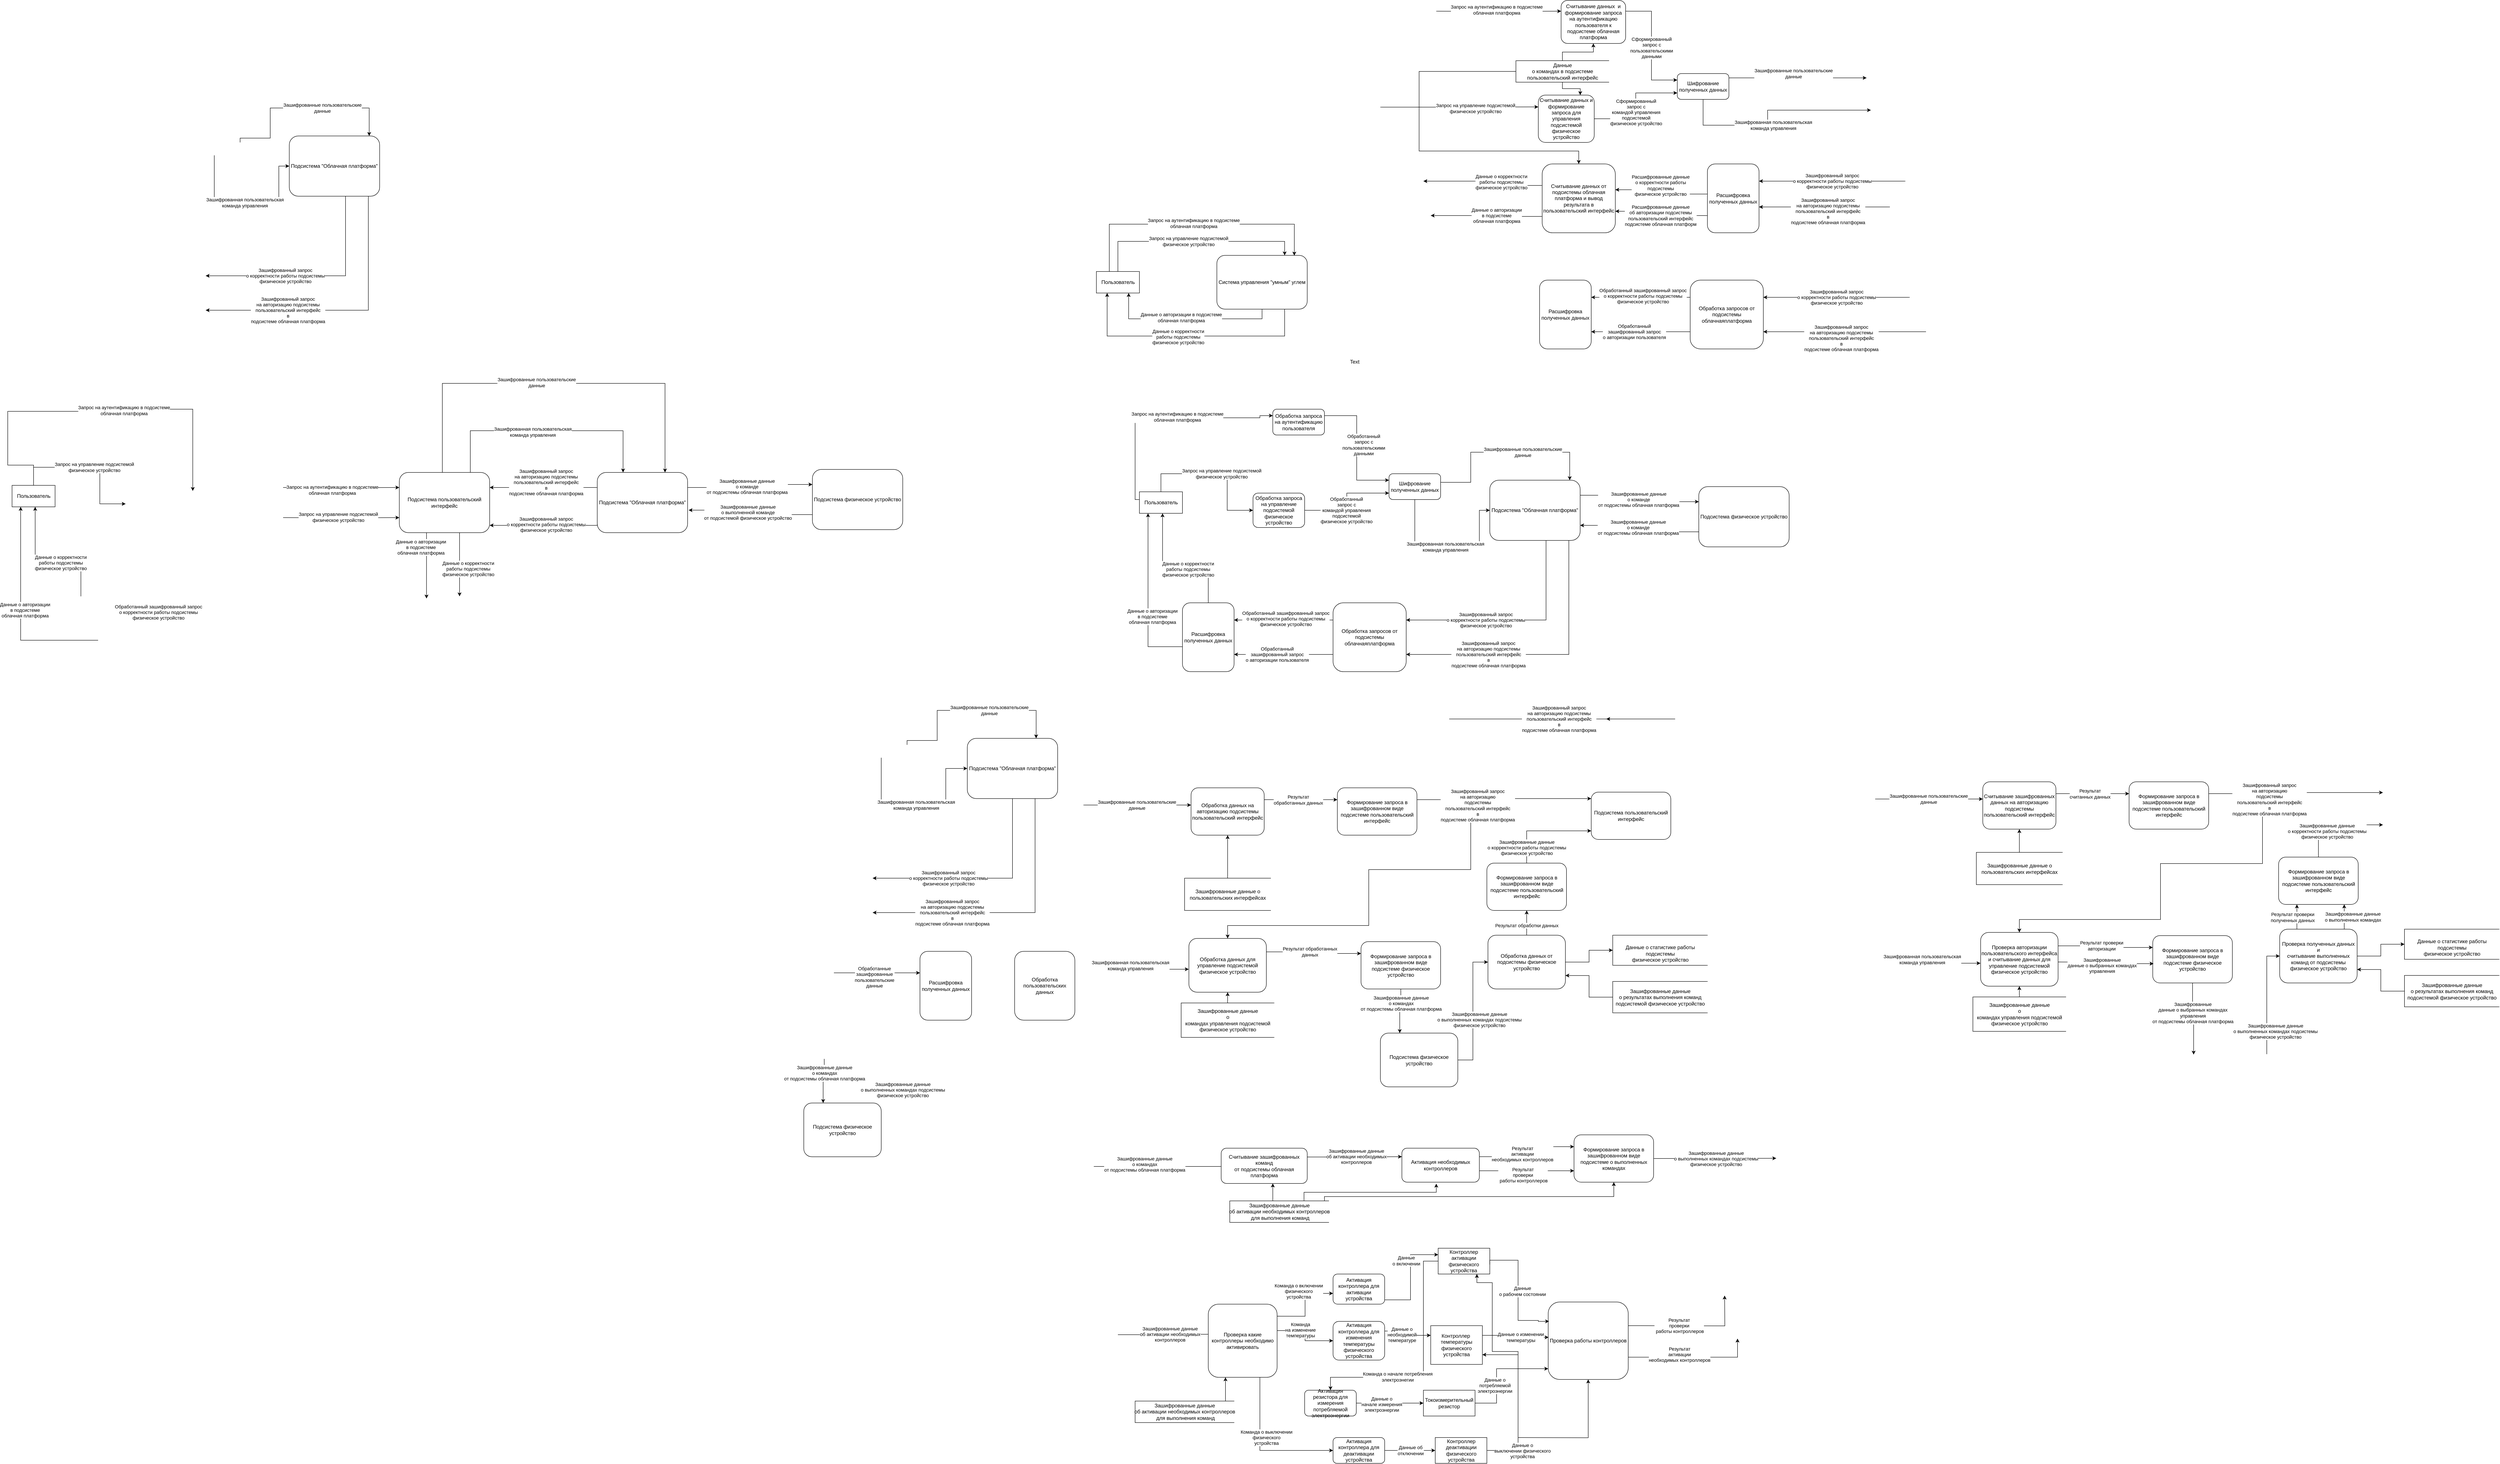 <mxfile version="15.4.1" type="github">
  <diagram id="vhliZv-0oFF0x9eHAfwW" name="Page-1">
    <mxGraphModel dx="4812" dy="1800" grid="1" gridSize="10" guides="1" tooltips="1" connect="1" arrows="1" fold="1" page="1" pageScale="1" pageWidth="827" pageHeight="1169" math="0" shadow="0">
      <root>
        <mxCell id="0" />
        <mxCell id="1" parent="0" />
        <mxCell id="uNSG5E5gWwTWy8iNkXtj-1" value="Пользователь" style="html=1;dashed=0;whitespace=wrap;" parent="1" vertex="1">
          <mxGeometry x="50" y="220" width="100" height="50" as="geometry" />
        </mxCell>
        <mxCell id="uNSG5E5gWwTWy8iNkXtj-2" value="Система управления &quot;умным&quot; углем" style="rounded=1;whiteSpace=wrap;html=1;" parent="1" vertex="1">
          <mxGeometry x="330" y="182.5" width="210" height="125" as="geometry" />
        </mxCell>
        <mxCell id="uNSG5E5gWwTWy8iNkXtj-3" value="" style="endArrow=classic;html=1;rounded=0;edgeStyle=orthogonalEdgeStyle;exitX=0.5;exitY=0;exitDx=0;exitDy=0;" parent="1" source="uNSG5E5gWwTWy8iNkXtj-1" edge="1">
          <mxGeometry width="50" height="50" relative="1" as="geometry">
            <mxPoint x="210" y="150" as="sourcePoint" />
            <mxPoint x="510" y="183" as="targetPoint" />
            <Array as="points">
              <mxPoint x="80" y="220" />
              <mxPoint x="80" y="110" />
              <mxPoint x="510" y="110" />
              <mxPoint x="510" y="183" />
            </Array>
          </mxGeometry>
        </mxCell>
        <mxCell id="uNSG5E5gWwTWy8iNkXtj-4" value="&lt;div&gt;Запрос на аутентификацию в подсистеме&lt;/div&gt;&lt;div&gt;облачная платформа&lt;br&gt;&lt;/div&gt;" style="edgeLabel;html=1;align=center;verticalAlign=middle;resizable=0;points=[];" parent="uNSG5E5gWwTWy8iNkXtj-3" vertex="1" connectable="0">
          <mxGeometry x="0.028" y="2" relative="1" as="geometry">
            <mxPoint as="offset" />
          </mxGeometry>
        </mxCell>
        <mxCell id="uNSG5E5gWwTWy8iNkXtj-5" value="" style="endArrow=classic;html=1;rounded=0;edgeStyle=orthogonalEdgeStyle;exitX=0.5;exitY=0;exitDx=0;exitDy=0;entryX=0.75;entryY=0;entryDx=0;entryDy=0;" parent="1" source="uNSG5E5gWwTWy8iNkXtj-1" target="uNSG5E5gWwTWy8iNkXtj-2" edge="1">
          <mxGeometry width="50" height="50" relative="1" as="geometry">
            <mxPoint x="180" y="390" as="sourcePoint" />
            <mxPoint x="230" y="340" as="targetPoint" />
            <Array as="points">
              <mxPoint x="100" y="150" />
              <mxPoint x="488" y="150" />
            </Array>
          </mxGeometry>
        </mxCell>
        <mxCell id="uNSG5E5gWwTWy8iNkXtj-6" value="&lt;div&gt;Запрос на управление подсистемой &lt;br&gt;&lt;/div&gt;&lt;div&gt;физическое устройство&lt;br&gt;&lt;/div&gt;" style="edgeLabel;html=1;align=center;verticalAlign=middle;resizable=0;points=[];" parent="uNSG5E5gWwTWy8iNkXtj-5" vertex="1" connectable="0">
          <mxGeometry x="-0.047" relative="1" as="geometry">
            <mxPoint as="offset" />
          </mxGeometry>
        </mxCell>
        <mxCell id="uNSG5E5gWwTWy8iNkXtj-7" value="" style="endArrow=classic;html=1;rounded=0;edgeStyle=orthogonalEdgeStyle;exitX=0.5;exitY=1;exitDx=0;exitDy=0;entryX=0.75;entryY=1;entryDx=0;entryDy=0;" parent="1" source="uNSG5E5gWwTWy8iNkXtj-2" target="uNSG5E5gWwTWy8iNkXtj-1" edge="1">
          <mxGeometry width="50" height="50" relative="1" as="geometry">
            <mxPoint x="230" y="390" as="sourcePoint" />
            <mxPoint x="280" y="340" as="targetPoint" />
            <Array as="points">
              <mxPoint x="435" y="330" />
              <mxPoint x="125" y="330" />
            </Array>
          </mxGeometry>
        </mxCell>
        <mxCell id="uNSG5E5gWwTWy8iNkXtj-8" value="&lt;div&gt;Данные о авторизации в подсистеме&lt;/div&gt;&lt;div&gt;облачная платформа&lt;br&gt; &lt;/div&gt;" style="edgeLabel;html=1;align=center;verticalAlign=middle;resizable=0;points=[];" parent="uNSG5E5gWwTWy8iNkXtj-7" vertex="1" connectable="0">
          <mxGeometry x="0.073" y="-3" relative="1" as="geometry">
            <mxPoint as="offset" />
          </mxGeometry>
        </mxCell>
        <mxCell id="uNSG5E5gWwTWy8iNkXtj-9" value="" style="endArrow=classic;html=1;rounded=0;edgeStyle=orthogonalEdgeStyle;entryX=0.25;entryY=1;entryDx=0;entryDy=0;exitX=0.75;exitY=1;exitDx=0;exitDy=0;" parent="1" source="uNSG5E5gWwTWy8iNkXtj-2" target="uNSG5E5gWwTWy8iNkXtj-1" edge="1">
          <mxGeometry width="50" height="50" relative="1" as="geometry">
            <mxPoint x="300" y="430" as="sourcePoint" />
            <mxPoint x="350" y="380" as="targetPoint" />
            <Array as="points">
              <mxPoint x="488" y="370" />
              <mxPoint x="75" y="370" />
            </Array>
          </mxGeometry>
        </mxCell>
        <mxCell id="uNSG5E5gWwTWy8iNkXtj-10" value="&lt;div&gt;Данные о корректности&lt;/div&gt;&lt;div&gt; работы подсистемы&lt;/div&gt;&lt;div&gt;физическое устройство&lt;br&gt;&lt;/div&gt;" style="edgeLabel;html=1;align=center;verticalAlign=middle;resizable=0;points=[];" parent="uNSG5E5gWwTWy8iNkXtj-9" vertex="1" connectable="0">
          <mxGeometry x="-0.188" y="2" relative="1" as="geometry">
            <mxPoint x="-77" as="offset" />
          </mxGeometry>
        </mxCell>
        <mxCell id="uNSG5E5gWwTWy8iNkXtj-16" value="" style="endArrow=classic;html=1;rounded=0;edgeStyle=orthogonalEdgeStyle;exitX=0.5;exitY=0;exitDx=0;exitDy=0;entryX=0;entryY=0.25;entryDx=0;entryDy=0;" parent="1" source="uNSG5E5gWwTWy8iNkXtj-14" target="uNSG5E5gWwTWy8iNkXtj-25" edge="1">
          <mxGeometry width="50" height="50" relative="1" as="geometry">
            <mxPoint x="210" y="680" as="sourcePoint" />
            <mxPoint x="670" y="670" as="targetPoint" />
            <Array as="points">
              <mxPoint x="200" y="750" />
              <mxPoint x="140" y="750" />
              <mxPoint x="140" y="560" />
              <mxPoint x="430" y="560" />
              <mxPoint x="430" y="555" />
            </Array>
          </mxGeometry>
        </mxCell>
        <mxCell id="uNSG5E5gWwTWy8iNkXtj-17" value="&lt;div&gt;Запрос на аутентификацию в подсистеме&lt;/div&gt;&lt;div&gt;облачная платформа&lt;br&gt;&lt;/div&gt;" style="edgeLabel;html=1;align=center;verticalAlign=middle;resizable=0;points=[];" parent="uNSG5E5gWwTWy8iNkXtj-16" vertex="1" connectable="0">
          <mxGeometry x="0.028" y="2" relative="1" as="geometry">
            <mxPoint x="61" as="offset" />
          </mxGeometry>
        </mxCell>
        <mxCell id="uNSG5E5gWwTWy8iNkXtj-20" value="" style="endArrow=classic;html=1;rounded=0;edgeStyle=orthogonalEdgeStyle;exitX=0;exitY=0.75;exitDx=0;exitDy=0;" parent="1" edge="1">
          <mxGeometry width="50" height="50" relative="1" as="geometry">
            <mxPoint x="350" y="1092.0" as="sourcePoint" />
            <mxPoint x="170" y="782" as="targetPoint" />
            <Array as="points">
              <mxPoint x="170" y="1092" />
            </Array>
          </mxGeometry>
        </mxCell>
        <mxCell id="uNSG5E5gWwTWy8iNkXtj-21" value="&lt;div&gt;Данные о авторизации &lt;br&gt;&lt;/div&gt;&lt;div&gt;в подсистеме&lt;/div&gt;&lt;div&gt;облачная платформа&lt;br&gt; &lt;/div&gt;" style="edgeLabel;html=1;align=center;verticalAlign=middle;resizable=0;points=[];" parent="uNSG5E5gWwTWy8iNkXtj-20" vertex="1" connectable="0">
          <mxGeometry x="0.073" y="-3" relative="1" as="geometry">
            <mxPoint x="7" y="13" as="offset" />
          </mxGeometry>
        </mxCell>
        <mxCell id="uNSG5E5gWwTWy8iNkXtj-25" value="Обработка запроса на аутентификацию пользователя" style="rounded=1;whiteSpace=wrap;html=1;" parent="1" vertex="1">
          <mxGeometry x="460" y="540" width="120" height="60" as="geometry" />
        </mxCell>
        <mxCell id="uNSG5E5gWwTWy8iNkXtj-26" value="Шифрование полученных данных" style="rounded=1;whiteSpace=wrap;html=1;" parent="1" vertex="1">
          <mxGeometry x="730" y="690" width="120" height="60" as="geometry" />
        </mxCell>
        <mxCell id="uNSG5E5gWwTWy8iNkXtj-27" value="" style="endArrow=classic;html=1;rounded=0;edgeStyle=orthogonalEdgeStyle;exitX=1;exitY=0.25;exitDx=0;exitDy=0;entryX=0;entryY=0.25;entryDx=0;entryDy=0;" parent="1" source="uNSG5E5gWwTWy8iNkXtj-25" target="uNSG5E5gWwTWy8iNkXtj-26" edge="1">
          <mxGeometry width="50" height="50" relative="1" as="geometry">
            <mxPoint x="710" y="750" as="sourcePoint" />
            <mxPoint x="710" y="635" as="targetPoint" />
            <Array as="points" />
          </mxGeometry>
        </mxCell>
        <mxCell id="uNSG5E5gWwTWy8iNkXtj-28" value="&lt;div&gt;Обработанный&lt;/div&gt;&lt;div&gt;запрос с &lt;br&gt;&lt;/div&gt;&lt;div&gt;пользовательскими&lt;/div&gt;&lt;div&gt;данными&lt;br&gt;&lt;/div&gt;" style="edgeLabel;html=1;align=center;verticalAlign=middle;resizable=0;points=[];" parent="uNSG5E5gWwTWy8iNkXtj-27" vertex="1" connectable="0">
          <mxGeometry x="-0.323" relative="1" as="geometry">
            <mxPoint x="16" y="41" as="offset" />
          </mxGeometry>
        </mxCell>
        <mxCell id="uNSG5E5gWwTWy8iNkXtj-29" value="Подсистема &quot;Облачная платформа&quot;" style="rounded=1;whiteSpace=wrap;html=1;" parent="1" vertex="1">
          <mxGeometry x="964.29" y="705" width="210" height="140" as="geometry" />
        </mxCell>
        <mxCell id="uNSG5E5gWwTWy8iNkXtj-30" value="" style="endArrow=classic;html=1;rounded=0;edgeStyle=orthogonalEdgeStyle;exitX=1;exitY=0.5;exitDx=0;exitDy=0;" parent="1" source="uNSG5E5gWwTWy8iNkXtj-26" target="uNSG5E5gWwTWy8iNkXtj-29" edge="1">
          <mxGeometry width="50" height="50" relative="1" as="geometry">
            <mxPoint x="890" y="900" as="sourcePoint" />
            <mxPoint x="940" y="850" as="targetPoint" />
            <Array as="points">
              <mxPoint x="850" y="710" />
              <mxPoint x="920" y="710" />
              <mxPoint x="920" y="640" />
              <mxPoint x="1150" y="640" />
            </Array>
          </mxGeometry>
        </mxCell>
        <mxCell id="uNSG5E5gWwTWy8iNkXtj-31" value="&lt;div&gt;Зашифрованные пользовательские &lt;br&gt;&lt;/div&gt;&lt;div&gt;данные&lt;br&gt;&lt;/div&gt;" style="edgeLabel;html=1;align=center;verticalAlign=middle;resizable=0;points=[];" parent="uNSG5E5gWwTWy8iNkXtj-30" vertex="1" connectable="0">
          <mxGeometry x="-0.274" y="-3" relative="1" as="geometry">
            <mxPoint x="109" y="-3" as="offset" />
          </mxGeometry>
        </mxCell>
        <mxCell id="uNSG5E5gWwTWy8iNkXtj-32" value="&lt;div&gt;Обработка запросов от подсистемы облачнаяплатформа&lt;/div&gt;" style="rounded=1;whiteSpace=wrap;html=1;" parent="1" vertex="1">
          <mxGeometry x="600" y="990" width="170" height="160" as="geometry" />
        </mxCell>
        <mxCell id="uNSG5E5gWwTWy8iNkXtj-33" value="" style="endArrow=classic;html=1;rounded=0;edgeStyle=orthogonalEdgeStyle;exitX=0.75;exitY=1;exitDx=0;exitDy=0;entryX=1;entryY=0.75;entryDx=0;entryDy=0;" parent="1" source="uNSG5E5gWwTWy8iNkXtj-29" target="uNSG5E5gWwTWy8iNkXtj-32" edge="1">
          <mxGeometry width="50" height="50" relative="1" as="geometry">
            <mxPoint x="983.57" y="950.0" as="sourcePoint" />
            <mxPoint x="850" y="1130" as="targetPoint" />
            <Array as="points">
              <mxPoint x="1148" y="1110" />
            </Array>
          </mxGeometry>
        </mxCell>
        <mxCell id="uNSG5E5gWwTWy8iNkXtj-34" value="&lt;div&gt;Зашифрованный запрос &lt;br&gt;&lt;/div&gt;&lt;div&gt;на авторизацию подсистемы&lt;/div&gt;&lt;div&gt;пользовательский интерфейс &lt;br&gt;&lt;/div&gt;&lt;div&gt;в&lt;/div&gt;&lt;div&gt;подсистеме облачная платформа &lt;br&gt;&lt;/div&gt;" style="edgeLabel;html=1;align=center;verticalAlign=middle;resizable=0;points=[];" parent="uNSG5E5gWwTWy8iNkXtj-33" vertex="1" connectable="0">
          <mxGeometry x="0.515" relative="1" as="geometry">
            <mxPoint x="29" as="offset" />
          </mxGeometry>
        </mxCell>
        <mxCell id="uNSG5E5gWwTWy8iNkXtj-35" value="Расшифровка полученных данных" style="rounded=1;whiteSpace=wrap;html=1;" parent="1" vertex="1">
          <mxGeometry x="250" y="990" width="120" height="160" as="geometry" />
        </mxCell>
        <mxCell id="uNSG5E5gWwTWy8iNkXtj-37" value="" style="endArrow=classic;html=1;rounded=0;edgeStyle=orthogonalEdgeStyle;exitX=0;exitY=0.75;exitDx=0;exitDy=0;entryX=1;entryY=0.75;entryDx=0;entryDy=0;" parent="1" source="uNSG5E5gWwTWy8iNkXtj-32" target="uNSG5E5gWwTWy8iNkXtj-35" edge="1">
          <mxGeometry width="50" height="50" relative="1" as="geometry">
            <mxPoint x="515.57" y="1220" as="sourcePoint" />
            <mxPoint x="565.57" y="1170" as="targetPoint" />
            <Array as="points">
              <mxPoint x="480" y="1110" />
              <mxPoint x="480" y="1110" />
            </Array>
          </mxGeometry>
        </mxCell>
        <mxCell id="uNSG5E5gWwTWy8iNkXtj-38" value="Обработанный &lt;br&gt;&lt;div&gt;зашифрованный запрос&lt;br&gt;&lt;/div&gt;о авторизации пользователя" style="edgeLabel;html=1;align=center;verticalAlign=middle;resizable=0;points=[];" parent="uNSG5E5gWwTWy8iNkXtj-37" vertex="1" connectable="0">
          <mxGeometry x="0.317" y="-5" relative="1" as="geometry">
            <mxPoint x="21" y="5" as="offset" />
          </mxGeometry>
        </mxCell>
        <mxCell id="uNSG5E5gWwTWy8iNkXtj-39" value="" style="endArrow=classic;html=1;rounded=0;edgeStyle=orthogonalEdgeStyle;" parent="1" edge="1">
          <mxGeometry width="50" height="50" relative="1" as="geometry">
            <mxPoint x="150" y="750" as="sourcePoint" />
            <mxPoint x="414" y="775" as="targetPoint" />
            <Array as="points">
              <mxPoint x="200" y="750" />
              <mxPoint x="200" y="690" />
              <mxPoint x="354" y="690" />
              <mxPoint x="354" y="775" />
            </Array>
          </mxGeometry>
        </mxCell>
        <mxCell id="uNSG5E5gWwTWy8iNkXtj-40" value="&lt;div&gt;Запрос на управление подсистемой &lt;br&gt;&lt;/div&gt;&lt;div&gt;физическое устройство&lt;br&gt;&lt;/div&gt;" style="edgeLabel;html=1;align=center;verticalAlign=middle;resizable=0;points=[];" parent="uNSG5E5gWwTWy8iNkXtj-39" vertex="1" connectable="0">
          <mxGeometry x="-0.047" relative="1" as="geometry">
            <mxPoint x="56" as="offset" />
          </mxGeometry>
        </mxCell>
        <mxCell id="uNSG5E5gWwTWy8iNkXtj-41" value="Обработка запроса на управление подсистемой физическое устройство" style="rounded=1;whiteSpace=wrap;html=1;" parent="1" vertex="1">
          <mxGeometry x="414" y="735" width="120" height="80" as="geometry" />
        </mxCell>
        <mxCell id="uNSG5E5gWwTWy8iNkXtj-42" value="" style="endArrow=classic;html=1;rounded=0;edgeStyle=orthogonalEdgeStyle;exitX=1;exitY=0.5;exitDx=0;exitDy=0;entryX=0;entryY=0.75;entryDx=0;entryDy=0;" parent="1" source="uNSG5E5gWwTWy8iNkXtj-41" target="uNSG5E5gWwTWy8iNkXtj-26" edge="1">
          <mxGeometry width="50" height="50" relative="1" as="geometry">
            <mxPoint x="680" y="890" as="sourcePoint" />
            <mxPoint x="730" y="840" as="targetPoint" />
          </mxGeometry>
        </mxCell>
        <mxCell id="uNSG5E5gWwTWy8iNkXtj-46" value="&lt;div&gt;Обработанный &lt;br&gt;&lt;/div&gt;&lt;div&gt;запрос с &lt;br&gt;&lt;/div&gt;&lt;div&gt;командой управления&lt;/div&gt;&lt;div&gt;подсистемой&lt;/div&gt;&lt;div&gt;физическое устройство&lt;br&gt;&lt;/div&gt;" style="edgeLabel;html=1;align=center;verticalAlign=middle;resizable=0;points=[];" parent="uNSG5E5gWwTWy8iNkXtj-42" vertex="1" connectable="0">
          <mxGeometry x="-0.37" relative="1" as="geometry">
            <mxPoint x="22" as="offset" />
          </mxGeometry>
        </mxCell>
        <mxCell id="uNSG5E5gWwTWy8iNkXtj-44" value="" style="endArrow=classic;html=1;rounded=0;edgeStyle=orthogonalEdgeStyle;exitX=0.5;exitY=1;exitDx=0;exitDy=0;entryX=0;entryY=0.5;entryDx=0;entryDy=0;" parent="1" source="uNSG5E5gWwTWy8iNkXtj-26" target="uNSG5E5gWwTWy8iNkXtj-29" edge="1">
          <mxGeometry width="50" height="50" relative="1" as="geometry">
            <mxPoint x="640" y="940" as="sourcePoint" />
            <mxPoint x="940" y="925" as="targetPoint" />
            <Array as="points">
              <mxPoint x="790" y="860" />
              <mxPoint x="940" y="860" />
              <mxPoint x="940" y="775" />
            </Array>
          </mxGeometry>
        </mxCell>
        <mxCell id="uNSG5E5gWwTWy8iNkXtj-45" value="&lt;div&gt;Зашифрованная пользовательская&lt;/div&gt;&lt;div&gt;команда управления&lt;br&gt;&lt;/div&gt;" style="edgeLabel;html=1;align=center;verticalAlign=middle;resizable=0;points=[];" parent="uNSG5E5gWwTWy8iNkXtj-44" vertex="1" connectable="0">
          <mxGeometry x="-0.274" y="-3" relative="1" as="geometry">
            <mxPoint x="47" y="-3" as="offset" />
          </mxGeometry>
        </mxCell>
        <mxCell id="uNSG5E5gWwTWy8iNkXtj-47" value="" style="endArrow=classic;html=1;rounded=0;edgeStyle=orthogonalEdgeStyle;exitX=0.5;exitY=1;exitDx=0;exitDy=0;entryX=1;entryY=0.25;entryDx=0;entryDy=0;" parent="1" source="uNSG5E5gWwTWy8iNkXtj-29" target="uNSG5E5gWwTWy8iNkXtj-32" edge="1">
          <mxGeometry width="50" height="50" relative="1" as="geometry">
            <mxPoint x="880" y="990" as="sourcePoint" />
            <mxPoint x="930" y="940" as="targetPoint" />
            <Array as="points">
              <mxPoint x="1095" y="1030" />
            </Array>
          </mxGeometry>
        </mxCell>
        <mxCell id="uNSG5E5gWwTWy8iNkXtj-49" value="&lt;div&gt;Зашифрованный запрос &lt;br&gt;&lt;/div&gt;&lt;div&gt;о корректности работы подсистемы&lt;/div&gt;&lt;div&gt;физическое устройство&lt;br&gt;&lt;/div&gt;" style="edgeLabel;html=1;align=center;verticalAlign=middle;resizable=0;points=[];" parent="uNSG5E5gWwTWy8iNkXtj-47" vertex="1" connectable="0">
          <mxGeometry x="0.311" relative="1" as="geometry">
            <mxPoint as="offset" />
          </mxGeometry>
        </mxCell>
        <mxCell id="uNSG5E5gWwTWy8iNkXtj-50" value="" style="endArrow=classic;html=1;rounded=0;edgeStyle=orthogonalEdgeStyle;exitX=0;exitY=0.25;exitDx=0;exitDy=0;entryX=1;entryY=0.25;entryDx=0;entryDy=0;" parent="1" source="uNSG5E5gWwTWy8iNkXtj-32" target="uNSG5E5gWwTWy8iNkXtj-35" edge="1">
          <mxGeometry width="50" height="50" relative="1" as="geometry">
            <mxPoint x="410" y="970" as="sourcePoint" />
            <mxPoint x="460" y="920" as="targetPoint" />
          </mxGeometry>
        </mxCell>
        <mxCell id="uNSG5E5gWwTWy8iNkXtj-51" value="&lt;div&gt;Обработанный зашифрованный запрос &lt;br&gt;&lt;/div&gt;&lt;div&gt;о корректности работы подсистемы&lt;/div&gt;&lt;div&gt;физическое устройство&lt;br&gt;&lt;/div&gt;" style="edgeLabel;html=1;align=center;verticalAlign=middle;resizable=0;points=[];" parent="uNSG5E5gWwTWy8iNkXtj-50" vertex="1" connectable="0">
          <mxGeometry x="0.144" y="-3" relative="1" as="geometry">
            <mxPoint x="21" as="offset" />
          </mxGeometry>
        </mxCell>
        <mxCell id="uNSG5E5gWwTWy8iNkXtj-52" value="" style="endArrow=classic;html=1;rounded=0;edgeStyle=orthogonalEdgeStyle;entryX=0.25;entryY=1;entryDx=0;entryDy=0;exitX=0.5;exitY=0;exitDx=0;exitDy=0;" parent="1" source="uNSG5E5gWwTWy8iNkXtj-35" edge="1">
          <mxGeometry width="50" height="50" relative="1" as="geometry">
            <mxPoint x="410" y="972.0" as="sourcePoint" />
            <mxPoint x="203.75" y="782" as="targetPoint" />
            <Array as="points">
              <mxPoint x="310" y="910" />
              <mxPoint x="204" y="910" />
            </Array>
          </mxGeometry>
        </mxCell>
        <mxCell id="uNSG5E5gWwTWy8iNkXtj-53" value="&lt;div&gt;Данные о корректности&lt;/div&gt;&lt;div&gt; работы подсистемы&lt;/div&gt;&lt;div&gt;физическое устройство&lt;br&gt;&lt;/div&gt;" style="edgeLabel;html=1;align=center;verticalAlign=middle;resizable=0;points=[];" parent="uNSG5E5gWwTWy8iNkXtj-52" vertex="1" connectable="0">
          <mxGeometry x="-0.188" y="2" relative="1" as="geometry">
            <mxPoint as="offset" />
          </mxGeometry>
        </mxCell>
        <mxCell id="uNSG5E5gWwTWy8iNkXtj-54" value="&lt;div&gt;Подсистема физическое устройство&lt;br&gt;&lt;/div&gt;" style="rounded=1;whiteSpace=wrap;html=1;" parent="1" vertex="1">
          <mxGeometry x="1450" y="720" width="210" height="140" as="geometry" />
        </mxCell>
        <mxCell id="uNSG5E5gWwTWy8iNkXtj-55" value="Подсистема &quot;Облачная платформа&quot;" style="rounded=1;whiteSpace=wrap;html=1;" parent="1" vertex="1">
          <mxGeometry x="-250" y="1305" width="210" height="140" as="geometry" />
        </mxCell>
        <mxCell id="uNSG5E5gWwTWy8iNkXtj-56" value="" style="endArrow=classic;html=1;rounded=0;edgeStyle=orthogonalEdgeStyle;exitX=1;exitY=0.5;exitDx=0;exitDy=0;" parent="1" target="uNSG5E5gWwTWy8iNkXtj-55" edge="1">
          <mxGeometry width="50" height="50" relative="1" as="geometry">
            <mxPoint x="-390" y="1320.0" as="sourcePoint" />
            <mxPoint x="-300" y="1450" as="targetPoint" />
            <Array as="points">
              <mxPoint x="-390" y="1310" />
              <mxPoint x="-320" y="1310" />
              <mxPoint x="-320" y="1240" />
              <mxPoint x="-90" y="1240" />
            </Array>
          </mxGeometry>
        </mxCell>
        <mxCell id="uNSG5E5gWwTWy8iNkXtj-57" value="&lt;div&gt;Зашифрованные пользовательские &lt;br&gt;&lt;/div&gt;&lt;div&gt;данные&lt;br&gt;&lt;/div&gt;" style="edgeLabel;html=1;align=center;verticalAlign=middle;resizable=0;points=[];" parent="uNSG5E5gWwTWy8iNkXtj-56" vertex="1" connectable="0">
          <mxGeometry x="-0.274" y="-3" relative="1" as="geometry">
            <mxPoint x="109" y="-3" as="offset" />
          </mxGeometry>
        </mxCell>
        <mxCell id="uNSG5E5gWwTWy8iNkXtj-58" value="" style="endArrow=classic;html=1;rounded=0;edgeStyle=orthogonalEdgeStyle;exitX=0.75;exitY=1;exitDx=0;exitDy=0;entryX=1;entryY=0.75;entryDx=0;entryDy=0;" parent="1" source="uNSG5E5gWwTWy8iNkXtj-55" edge="1">
          <mxGeometry width="50" height="50" relative="1" as="geometry">
            <mxPoint x="-256.43" y="1550.0" as="sourcePoint" />
            <mxPoint x="-470" y="1710.0" as="targetPoint" />
            <Array as="points">
              <mxPoint x="-92" y="1710" />
            </Array>
          </mxGeometry>
        </mxCell>
        <mxCell id="uNSG5E5gWwTWy8iNkXtj-59" value="&lt;div&gt;Зашифрованный запрос &lt;br&gt;&lt;/div&gt;&lt;div&gt;на авторизацию подсистемы&lt;/div&gt;&lt;div&gt;пользовательский интерфейс &lt;br&gt;&lt;/div&gt;&lt;div&gt;в&lt;/div&gt;&lt;div&gt;подсистеме облачная платформа &lt;br&gt;&lt;/div&gt;" style="edgeLabel;html=1;align=center;verticalAlign=middle;resizable=0;points=[];" parent="uNSG5E5gWwTWy8iNkXtj-58" vertex="1" connectable="0">
          <mxGeometry x="0.515" relative="1" as="geometry">
            <mxPoint x="29" as="offset" />
          </mxGeometry>
        </mxCell>
        <mxCell id="uNSG5E5gWwTWy8iNkXtj-60" value="" style="endArrow=classic;html=1;rounded=0;edgeStyle=orthogonalEdgeStyle;exitX=0.5;exitY=1;exitDx=0;exitDy=0;entryX=0;entryY=0.5;entryDx=0;entryDy=0;" parent="1" target="uNSG5E5gWwTWy8iNkXtj-55" edge="1">
          <mxGeometry width="50" height="50" relative="1" as="geometry">
            <mxPoint x="-450" y="1350.0" as="sourcePoint" />
            <mxPoint x="-300" y="1525" as="targetPoint" />
            <Array as="points">
              <mxPoint x="-450" y="1460" />
              <mxPoint x="-300" y="1460" />
              <mxPoint x="-300" y="1375" />
            </Array>
          </mxGeometry>
        </mxCell>
        <mxCell id="uNSG5E5gWwTWy8iNkXtj-61" value="&lt;div&gt;Зашифрованная пользовательская&lt;/div&gt;&lt;div&gt;команда управления&lt;br&gt;&lt;/div&gt;" style="edgeLabel;html=1;align=center;verticalAlign=middle;resizable=0;points=[];" parent="uNSG5E5gWwTWy8iNkXtj-60" vertex="1" connectable="0">
          <mxGeometry x="-0.274" y="-3" relative="1" as="geometry">
            <mxPoint x="47" y="-3" as="offset" />
          </mxGeometry>
        </mxCell>
        <mxCell id="uNSG5E5gWwTWy8iNkXtj-62" value="" style="endArrow=classic;html=1;rounded=0;edgeStyle=orthogonalEdgeStyle;exitX=0.5;exitY=1;exitDx=0;exitDy=0;entryX=1;entryY=0.25;entryDx=0;entryDy=0;" parent="1" source="uNSG5E5gWwTWy8iNkXtj-55" edge="1">
          <mxGeometry width="50" height="50" relative="1" as="geometry">
            <mxPoint x="-360" y="1590" as="sourcePoint" />
            <mxPoint x="-470" y="1630.0" as="targetPoint" />
            <Array as="points">
              <mxPoint x="-145" y="1630" />
            </Array>
          </mxGeometry>
        </mxCell>
        <mxCell id="uNSG5E5gWwTWy8iNkXtj-63" value="&lt;div&gt;Зашифрованный запрос &lt;br&gt;&lt;/div&gt;&lt;div&gt;о корректности работы подсистемы&lt;/div&gt;&lt;div&gt;физическое устройство&lt;br&gt;&lt;/div&gt;" style="edgeLabel;html=1;align=center;verticalAlign=middle;resizable=0;points=[];" parent="uNSG5E5gWwTWy8iNkXtj-62" vertex="1" connectable="0">
          <mxGeometry x="0.311" relative="1" as="geometry">
            <mxPoint as="offset" />
          </mxGeometry>
        </mxCell>
        <mxCell id="uNSG5E5gWwTWy8iNkXtj-64" value="&lt;div&gt;Обработка данных на авторизацию подсистемы&lt;/div&gt;&lt;div&gt;пользовательский интерфейс&lt;br&gt;&lt;/div&gt;" style="rounded=1;whiteSpace=wrap;html=1;" parent="1" vertex="1">
          <mxGeometry x="270" y="1420" width="170" height="110" as="geometry" />
        </mxCell>
        <mxCell id="uNSG5E5gWwTWy8iNkXtj-65" value="" style="endArrow=classic;html=1;rounded=0;edgeStyle=orthogonalEdgeStyle;" parent="1" edge="1">
          <mxGeometry width="50" height="50" relative="1" as="geometry">
            <mxPoint x="20" y="1460" as="sourcePoint" />
            <mxPoint x="270" y="1460" as="targetPoint" />
            <Array as="points">
              <mxPoint x="80" y="1460" />
              <mxPoint x="270" y="1460" />
            </Array>
          </mxGeometry>
        </mxCell>
        <mxCell id="uNSG5E5gWwTWy8iNkXtj-66" value="&lt;div&gt;Зашифрованные пользовательские &lt;br&gt;&lt;/div&gt;&lt;div&gt;данные&lt;br&gt;&lt;/div&gt;" style="edgeLabel;html=1;align=center;verticalAlign=middle;resizable=0;points=[];" parent="uNSG5E5gWwTWy8iNkXtj-65" vertex="1" connectable="0">
          <mxGeometry x="-0.159" y="-3" relative="1" as="geometry">
            <mxPoint x="19" y="-3" as="offset" />
          </mxGeometry>
        </mxCell>
        <mxCell id="uNSG5E5gWwTWy8iNkXtj-67" value="Расшифровка полученных данных" style="rounded=1;whiteSpace=wrap;html=1;" parent="1" vertex="1">
          <mxGeometry x="-360" y="1800" width="120" height="160" as="geometry" />
        </mxCell>
        <mxCell id="uNSG5E5gWwTWy8iNkXtj-68" value="" style="endArrow=classic;html=1;rounded=0;edgeStyle=orthogonalEdgeStyle;" parent="1" edge="1">
          <mxGeometry width="50" height="50" relative="1" as="geometry">
            <mxPoint x="-560" y="1850" as="sourcePoint" />
            <mxPoint x="-360" y="1850" as="targetPoint" />
            <Array as="points">
              <mxPoint x="-500" y="1850" />
              <mxPoint x="-310" y="1850" />
            </Array>
          </mxGeometry>
        </mxCell>
        <mxCell id="uNSG5E5gWwTWy8iNkXtj-69" value="&lt;div&gt;Обработанные&lt;/div&gt;&lt;div&gt;зашифрованные &lt;br&gt;&lt;/div&gt;&lt;div&gt;пользовательские &lt;/div&gt;&lt;div&gt;данные&lt;br&gt;&lt;/div&gt;" style="edgeLabel;html=1;align=center;verticalAlign=middle;resizable=0;points=[];" parent="uNSG5E5gWwTWy8iNkXtj-68" vertex="1" connectable="0">
          <mxGeometry x="-0.159" y="-3" relative="1" as="geometry">
            <mxPoint x="10" y="7" as="offset" />
          </mxGeometry>
        </mxCell>
        <mxCell id="uNSG5E5gWwTWy8iNkXtj-70" value="Обработка пользовательских данных" style="rounded=1;whiteSpace=wrap;html=1;" parent="1" vertex="1">
          <mxGeometry x="-140" y="1800" width="140" height="160" as="geometry" />
        </mxCell>
        <mxCell id="uNSG5E5gWwTWy8iNkXtj-72" value="&lt;div&gt;Зашифрованные данные о &lt;br&gt;&lt;/div&gt;&lt;div&gt;пользовательских интерфейсах&lt;br&gt;&lt;/div&gt;" style="html=1;dashed=0;whitespace=wrap;shape=partialRectangle;right=0;" parent="1" vertex="1">
          <mxGeometry x="255" y="1630" width="200" height="75" as="geometry" />
        </mxCell>
        <mxCell id="uNSG5E5gWwTWy8iNkXtj-76" value="&lt;div&gt;Формирование запроса в зашифрованном виде подсистеме пользовательский интерфейс&lt;/div&gt;" style="rounded=1;whiteSpace=wrap;html=1;" parent="1" vertex="1">
          <mxGeometry x="610" y="1420" width="185" height="110" as="geometry" />
        </mxCell>
        <mxCell id="uNSG5E5gWwTWy8iNkXtj-77" value="" style="endArrow=classic;html=1;rounded=0;edgeStyle=orthogonalEdgeStyle;exitX=1;exitY=0.25;exitDx=0;exitDy=0;entryX=0;entryY=0.25;entryDx=0;entryDy=0;" parent="1" source="uNSG5E5gWwTWy8iNkXtj-64" target="uNSG5E5gWwTWy8iNkXtj-76" edge="1">
          <mxGeometry width="50" height="50" relative="1" as="geometry">
            <mxPoint x="695" y="1680" as="sourcePoint" />
            <mxPoint x="745" y="1630" as="targetPoint" />
          </mxGeometry>
        </mxCell>
        <mxCell id="uNSG5E5gWwTWy8iNkXtj-78" value="&lt;div&gt;Результат&lt;/div&gt;&lt;div&gt;обработанных данных&lt;/div&gt;" style="edgeLabel;html=1;align=center;verticalAlign=middle;resizable=0;points=[];" parent="uNSG5E5gWwTWy8iNkXtj-77" vertex="1" connectable="0">
          <mxGeometry x="-0.291" relative="1" as="geometry">
            <mxPoint x="18" as="offset" />
          </mxGeometry>
        </mxCell>
        <mxCell id="uNSG5E5gWwTWy8iNkXtj-79" value="" style="endArrow=classic;html=1;rounded=0;edgeStyle=orthogonalEdgeStyle;exitX=1;exitY=0.5;exitDx=0;exitDy=0;" parent="1" edge="1">
          <mxGeometry width="50" height="50" relative="1" as="geometry">
            <mxPoint x="870" y="1260" as="sourcePoint" />
            <mxPoint x="1235" y="1260" as="targetPoint" />
            <Array as="points">
              <mxPoint x="1395" y="1260" />
            </Array>
          </mxGeometry>
        </mxCell>
        <mxCell id="uNSG5E5gWwTWy8iNkXtj-80" value="&lt;div&gt;Зашифрованный запрос &lt;br&gt;&lt;/div&gt;&lt;div&gt;на авторизацию подсистемы&lt;/div&gt;&lt;div&gt;пользовательский интерфейс &lt;br&gt;&lt;/div&gt;&lt;div&gt;в&lt;/div&gt;&lt;div&gt;подсистеме облачная платформа &lt;br&gt;&lt;/div&gt;" style="edgeLabel;html=1;align=center;verticalAlign=middle;resizable=0;points=[];" parent="uNSG5E5gWwTWy8iNkXtj-79" vertex="1" connectable="0">
          <mxGeometry x="0.515" relative="1" as="geometry">
            <mxPoint x="-264" as="offset" />
          </mxGeometry>
        </mxCell>
        <mxCell id="uNSG5E5gWwTWy8iNkXtj-83" value="&lt;div&gt;Зашифрованные данные&lt;/div&gt;&lt;div&gt;о&lt;/div&gt;&lt;div&gt;командах управления подсистемой&lt;/div&gt;&lt;div&gt;физическое устройство&lt;br&gt;&lt;/div&gt;" style="html=1;dashed=0;whitespace=wrap;shape=partialRectangle;right=0;" parent="1" vertex="1">
          <mxGeometry x="247" y="1920" width="216" height="80" as="geometry" />
        </mxCell>
        <mxCell id="uNSG5E5gWwTWy8iNkXtj-85" value="" style="endArrow=classic;html=1;rounded=0;edgeStyle=orthogonalEdgeStyle;exitX=0.5;exitY=0;exitDx=0;exitDy=0;entryX=0.5;entryY=1;entryDx=0;entryDy=0;" parent="1" source="uNSG5E5gWwTWy8iNkXtj-72" target="uNSG5E5gWwTWy8iNkXtj-64" edge="1">
          <mxGeometry width="50" height="50" relative="1" as="geometry">
            <mxPoint x="640" y="1730" as="sourcePoint" />
            <mxPoint x="690" y="1680" as="targetPoint" />
          </mxGeometry>
        </mxCell>
        <mxCell id="uNSG5E5gWwTWy8iNkXtj-86" value="&lt;div&gt;Обработка данных для управление подсистемой физическое устройство&lt;br&gt;&lt;/div&gt;" style="rounded=1;whiteSpace=wrap;html=1;" parent="1" vertex="1">
          <mxGeometry x="265" y="1770" width="180" height="125" as="geometry" />
        </mxCell>
        <mxCell id="uNSG5E5gWwTWy8iNkXtj-89" value="" style="endArrow=classic;startArrow=classic;html=1;rounded=0;edgeStyle=orthogonalEdgeStyle;entryX=0.5;entryY=0;entryDx=0;entryDy=0;" parent="1" target="uNSG5E5gWwTWy8iNkXtj-86" edge="1">
          <mxGeometry width="50" height="50" relative="1" as="geometry">
            <mxPoint x="1200" y="1445" as="sourcePoint" />
            <mxPoint x="920" y="1675" as="targetPoint" />
            <Array as="points">
              <mxPoint x="920" y="1445" />
              <mxPoint x="920" y="1610" />
              <mxPoint x="683" y="1610" />
              <mxPoint x="683" y="1740" />
              <mxPoint x="355" y="1740" />
            </Array>
          </mxGeometry>
        </mxCell>
        <mxCell id="uNSG5E5gWwTWy8iNkXtj-91" value="" style="endArrow=none;html=1;rounded=0;edgeStyle=orthogonalEdgeStyle;exitX=1;exitY=0.25;exitDx=0;exitDy=0;" parent="1" source="uNSG5E5gWwTWy8iNkXtj-76" edge="1">
          <mxGeometry width="50" height="50" relative="1" as="geometry">
            <mxPoint x="800" y="1450" as="sourcePoint" />
            <mxPoint x="970" y="1450" as="targetPoint" />
          </mxGeometry>
        </mxCell>
        <mxCell id="uNSG5E5gWwTWy8iNkXtj-92" value="&lt;div&gt;Зашифрованный запрос &lt;br&gt;&lt;/div&gt;&lt;div&gt;на авторизацию &lt;br&gt;&lt;/div&gt;&lt;div&gt;подсистемы&lt;/div&gt;&lt;div&gt;пользовательский интерфейс &lt;br&gt;&lt;/div&gt;&lt;div&gt;в&lt;/div&gt;&lt;div&gt;подсистеме облачная платформа &lt;br&gt;&lt;/div&gt;" style="edgeLabel;html=1;align=center;verticalAlign=middle;resizable=0;points=[];" parent="uNSG5E5gWwTWy8iNkXtj-91" vertex="1" connectable="0">
          <mxGeometry x="0.227" y="1" relative="1" as="geometry">
            <mxPoint x="35" y="11" as="offset" />
          </mxGeometry>
        </mxCell>
        <mxCell id="uNSG5E5gWwTWy8iNkXtj-93" value="" style="endArrow=classic;html=1;rounded=0;edgeStyle=orthogonalEdgeStyle;entryX=-0.002;entryY=0.573;entryDx=0;entryDy=0;entryPerimeter=0;" parent="1" target="uNSG5E5gWwTWy8iNkXtj-86" edge="1">
          <mxGeometry width="50" height="50" relative="1" as="geometry">
            <mxPoint x="40" y="1830" as="sourcePoint" />
            <mxPoint x="900" y="1920" as="targetPoint" />
            <Array as="points">
              <mxPoint x="40" y="1842" />
            </Array>
          </mxGeometry>
        </mxCell>
        <mxCell id="uNSG5E5gWwTWy8iNkXtj-94" value="&lt;div&gt;Зашифрованная пользовательская&lt;/div&gt;&lt;div&gt;команда управления&lt;br&gt;&lt;/div&gt;" style="edgeLabel;html=1;align=center;verticalAlign=middle;resizable=0;points=[];" parent="uNSG5E5gWwTWy8iNkXtj-93" vertex="1" connectable="0">
          <mxGeometry x="-0.799" y="2" relative="1" as="geometry">
            <mxPoint x="77" y="-7" as="offset" />
          </mxGeometry>
        </mxCell>
        <mxCell id="uNSG5E5gWwTWy8iNkXtj-95" value="" style="endArrow=classic;html=1;rounded=0;edgeStyle=orthogonalEdgeStyle;exitX=0.5;exitY=0;exitDx=0;exitDy=0;entryX=0.5;entryY=1;entryDx=0;entryDy=0;" parent="1" source="uNSG5E5gWwTWy8iNkXtj-83" target="uNSG5E5gWwTWy8iNkXtj-86" edge="1">
          <mxGeometry width="50" height="50" relative="1" as="geometry">
            <mxPoint x="815" y="1880" as="sourcePoint" />
            <mxPoint x="865" y="1830" as="targetPoint" />
          </mxGeometry>
        </mxCell>
        <mxCell id="uNSG5E5gWwTWy8iNkXtj-97" value="&lt;div&gt;Подсистема физическое устройство&lt;br&gt;&lt;/div&gt;" style="rounded=1;whiteSpace=wrap;html=1;" parent="1" vertex="1">
          <mxGeometry x="710" y="1990" width="180" height="125" as="geometry" />
        </mxCell>
        <mxCell id="uNSG5E5gWwTWy8iNkXtj-98" value="" style="endArrow=classic;html=1;rounded=0;edgeStyle=orthogonalEdgeStyle;exitX=1;exitY=0.25;exitDx=0;exitDy=0;entryX=0;entryY=0.25;entryDx=0;entryDy=0;" parent="1" source="uNSG5E5gWwTWy8iNkXtj-86" target="uNSG5E5gWwTWy8iNkXtj-101" edge="1">
          <mxGeometry width="50" height="50" relative="1" as="geometry">
            <mxPoint x="990" y="1780" as="sourcePoint" />
            <mxPoint x="600" y="1860" as="targetPoint" />
          </mxGeometry>
        </mxCell>
        <mxCell id="uNSG5E5gWwTWy8iNkXtj-100" value="&lt;div&gt;Результат обработанных &lt;br&gt;&lt;/div&gt;&lt;div&gt;данных&lt;br&gt;&lt;/div&gt;" style="edgeLabel;html=1;align=center;verticalAlign=middle;resizable=0;points=[];" parent="uNSG5E5gWwTWy8iNkXtj-98" vertex="1" connectable="0">
          <mxGeometry x="-0.248" y="-3" relative="1" as="geometry">
            <mxPoint x="17" y="-4" as="offset" />
          </mxGeometry>
        </mxCell>
        <mxCell id="uNSG5E5gWwTWy8iNkXtj-101" value="&lt;div&gt;Формирование запроса в зашифрованном виде подсистеме физическое устройство&lt;br&gt;&lt;/div&gt;" style="rounded=1;whiteSpace=wrap;html=1;" parent="1" vertex="1">
          <mxGeometry x="665" y="1777.5" width="185" height="110" as="geometry" />
        </mxCell>
        <mxCell id="uNSG5E5gWwTWy8iNkXtj-102" value="" style="endArrow=classic;html=1;rounded=0;edgeStyle=orthogonalEdgeStyle;entryX=0.25;entryY=0;entryDx=0;entryDy=0;exitX=0.5;exitY=1;exitDx=0;exitDy=0;" parent="1" source="uNSG5E5gWwTWy8iNkXtj-101" target="uNSG5E5gWwTWy8iNkXtj-97" edge="1">
          <mxGeometry width="50" height="50" relative="1" as="geometry">
            <mxPoint x="1008" y="1770" as="sourcePoint" />
            <mxPoint x="1360" y="1810" as="targetPoint" />
          </mxGeometry>
        </mxCell>
        <mxCell id="uNSG5E5gWwTWy8iNkXtj-103" value="&lt;div&gt;Зашифрованные данные &lt;br&gt;&lt;/div&gt;&lt;div&gt;о командах&lt;/div&gt;&lt;div&gt;от подсистемы облачная платформа&lt;br&gt;&lt;/div&gt;" style="edgeLabel;html=1;align=center;verticalAlign=middle;resizable=0;points=[];" parent="uNSG5E5gWwTWy8iNkXtj-102" vertex="1" connectable="0">
          <mxGeometry x="-0.258" y="-1" relative="1" as="geometry">
            <mxPoint x="1" y="-6" as="offset" />
          </mxGeometry>
        </mxCell>
        <mxCell id="uNSG5E5gWwTWy8iNkXtj-104" value="" style="endArrow=classic;html=1;rounded=0;edgeStyle=orthogonalEdgeStyle;exitX=1;exitY=0.25;exitDx=0;exitDy=0;entryX=0;entryY=0.25;entryDx=0;entryDy=0;" parent="1" source="uNSG5E5gWwTWy8iNkXtj-29" target="uNSG5E5gWwTWy8iNkXtj-54" edge="1">
          <mxGeometry width="50" height="50" relative="1" as="geometry">
            <mxPoint x="1300" y="940" as="sourcePoint" />
            <mxPoint x="1350" y="890" as="targetPoint" />
          </mxGeometry>
        </mxCell>
        <mxCell id="uNSG5E5gWwTWy8iNkXtj-105" value="&lt;div&gt;Зашифрованные данные &lt;br&gt;&lt;/div&gt;&lt;div&gt;о команде&lt;/div&gt;&lt;div&gt;от подсистемы облачная платформа&lt;br&gt;&lt;/div&gt;" style="edgeLabel;html=1;align=center;verticalAlign=middle;resizable=0;points=[];" parent="uNSG5E5gWwTWy8iNkXtj-104" vertex="1" connectable="0">
          <mxGeometry x="-0.223" y="1" relative="1" as="geometry">
            <mxPoint x="22" y="11" as="offset" />
          </mxGeometry>
        </mxCell>
        <mxCell id="uNSG5E5gWwTWy8iNkXtj-106" value="" style="endArrow=classic;html=1;rounded=0;edgeStyle=orthogonalEdgeStyle;exitX=0;exitY=0.75;exitDx=0;exitDy=0;entryX=1;entryY=0.75;entryDx=0;entryDy=0;" parent="1" source="uNSG5E5gWwTWy8iNkXtj-54" target="uNSG5E5gWwTWy8iNkXtj-29" edge="1">
          <mxGeometry width="50" height="50" relative="1" as="geometry">
            <mxPoint x="1290" y="940" as="sourcePoint" />
            <mxPoint x="1340" y="890" as="targetPoint" />
          </mxGeometry>
        </mxCell>
        <mxCell id="uNSG5E5gWwTWy8iNkXtj-107" value="&lt;div&gt;Зашифрованные данные &lt;br&gt;&lt;/div&gt;&lt;div&gt;о команде&lt;/div&gt;&lt;div&gt;от подсистемы облачная платформа&lt;br&gt;&lt;/div&gt;" style="edgeLabel;html=1;align=center;verticalAlign=middle;resizable=0;points=[];" parent="uNSG5E5gWwTWy8iNkXtj-106" vertex="1" connectable="0">
          <mxGeometry x="0.248" y="1" relative="1" as="geometry">
            <mxPoint x="25" y="4" as="offset" />
          </mxGeometry>
        </mxCell>
        <mxCell id="uNSG5E5gWwTWy8iNkXtj-108" value="&lt;div&gt;Обработка данных от подсистемы физическое устройство&lt;br&gt;&lt;/div&gt;" style="rounded=1;whiteSpace=wrap;html=1;" parent="1" vertex="1">
          <mxGeometry x="960" y="1762.5" width="180" height="125" as="geometry" />
        </mxCell>
        <mxCell id="uNSG5E5gWwTWy8iNkXtj-109" value="" style="endArrow=classic;html=1;rounded=0;edgeStyle=orthogonalEdgeStyle;exitX=1;exitY=0.5;exitDx=0;exitDy=0;entryX=0;entryY=0.5;entryDx=0;entryDy=0;" parent="1" source="uNSG5E5gWwTWy8iNkXtj-97" target="uNSG5E5gWwTWy8iNkXtj-108" edge="1">
          <mxGeometry width="50" height="50" relative="1" as="geometry">
            <mxPoint x="920" y="1750" as="sourcePoint" />
            <mxPoint x="970" y="1700" as="targetPoint" />
          </mxGeometry>
        </mxCell>
        <mxCell id="uNSG5E5gWwTWy8iNkXtj-115" value="&lt;div&gt;Зашифрованные данные &lt;br&gt;&lt;/div&gt;&lt;div&gt;о выполненных командах подсистемы&lt;br&gt;&lt;/div&gt;&lt;div&gt;физическое устройство&lt;br&gt;&lt;/div&gt;" style="edgeLabel;html=1;align=center;verticalAlign=middle;resizable=0;points=[];" parent="uNSG5E5gWwTWy8iNkXtj-109" vertex="1" connectable="0">
          <mxGeometry x="-0.121" y="-2" relative="1" as="geometry">
            <mxPoint x="13" y="2" as="offset" />
          </mxGeometry>
        </mxCell>
        <mxCell id="uNSG5E5gWwTWy8iNkXtj-110" value="&lt;div&gt;Зашифрованные данные &lt;br&gt;&lt;/div&gt;&lt;div&gt;о результатах выполнения команд&lt;/div&gt;&lt;div&gt;подсистемой физическое устройство&lt;/div&gt;" style="html=1;dashed=0;whitespace=wrap;shape=partialRectangle;right=0;" parent="1" vertex="1">
          <mxGeometry x="1250" y="1870" width="220" height="73" as="geometry" />
        </mxCell>
        <mxCell id="uNSG5E5gWwTWy8iNkXtj-111" value="&lt;br&gt;&lt;div&gt;Данные о статистике работы &lt;br&gt;&lt;/div&gt;&lt;div&gt;подсистемы&lt;/div&gt;&lt;div&gt;физическое устройство&lt;br&gt;&lt;/div&gt;" style="html=1;dashed=0;whitespace=wrap;shape=partialRectangle;right=0;" parent="1" vertex="1">
          <mxGeometry x="1250" y="1762.5" width="220" height="70" as="geometry" />
        </mxCell>
        <mxCell id="uNSG5E5gWwTWy8iNkXtj-113" value="" style="endArrow=classic;html=1;rounded=0;edgeStyle=orthogonalEdgeStyle;exitX=0;exitY=0.5;exitDx=0;exitDy=0;entryX=1;entryY=0.75;entryDx=0;entryDy=0;" parent="1" source="uNSG5E5gWwTWy8iNkXtj-110" target="uNSG5E5gWwTWy8iNkXtj-108" edge="1">
          <mxGeometry width="50" height="50" relative="1" as="geometry">
            <mxPoint x="1190" y="2010" as="sourcePoint" />
            <mxPoint x="1240" y="1960" as="targetPoint" />
          </mxGeometry>
        </mxCell>
        <mxCell id="uNSG5E5gWwTWy8iNkXtj-114" value="" style="endArrow=classic;html=1;rounded=0;edgeStyle=orthogonalEdgeStyle;exitX=1;exitY=0.5;exitDx=0;exitDy=0;entryX=0;entryY=0.5;entryDx=0;entryDy=0;" parent="1" source="uNSG5E5gWwTWy8iNkXtj-108" target="uNSG5E5gWwTWy8iNkXtj-111" edge="1">
          <mxGeometry width="50" height="50" relative="1" as="geometry">
            <mxPoint x="1280" y="1700" as="sourcePoint" />
            <mxPoint x="1330" y="1650" as="targetPoint" />
          </mxGeometry>
        </mxCell>
        <mxCell id="uNSG5E5gWwTWy8iNkXtj-116" value="&lt;div&gt;Формирование запроса в зашифрованном виде подсистеме пользовательский интерфейс&lt;/div&gt;" style="rounded=1;whiteSpace=wrap;html=1;" parent="1" vertex="1">
          <mxGeometry x="957.5" y="1595" width="185" height="110" as="geometry" />
        </mxCell>
        <mxCell id="uNSG5E5gWwTWy8iNkXtj-117" value="" style="endArrow=classic;html=1;rounded=0;edgeStyle=orthogonalEdgeStyle;exitX=0.5;exitY=0;exitDx=0;exitDy=0;entryX=0.5;entryY=1;entryDx=0;entryDy=0;" parent="1" source="uNSG5E5gWwTWy8iNkXtj-108" target="uNSG5E5gWwTWy8iNkXtj-116" edge="1">
          <mxGeometry width="50" height="50" relative="1" as="geometry">
            <mxPoint x="1250" y="1700" as="sourcePoint" />
            <mxPoint x="1300" y="1650" as="targetPoint" />
          </mxGeometry>
        </mxCell>
        <mxCell id="uNSG5E5gWwTWy8iNkXtj-118" value="Результат обработки данных" style="edgeLabel;html=1;align=center;verticalAlign=middle;resizable=0;points=[];" parent="uNSG5E5gWwTWy8iNkXtj-117" vertex="1" connectable="0">
          <mxGeometry x="-0.454" relative="1" as="geometry">
            <mxPoint y="-7" as="offset" />
          </mxGeometry>
        </mxCell>
        <mxCell id="uNSG5E5gWwTWy8iNkXtj-119" value="" style="endArrow=classic;html=1;rounded=0;edgeStyle=orthogonalEdgeStyle;exitX=0.5;exitY=0;exitDx=0;exitDy=0;" parent="1" source="uNSG5E5gWwTWy8iNkXtj-116" edge="1">
          <mxGeometry width="50" height="50" relative="1" as="geometry">
            <mxPoint x="1290" y="1630" as="sourcePoint" />
            <mxPoint x="1200" y="1520" as="targetPoint" />
            <Array as="points">
              <mxPoint x="1050" y="1520" />
            </Array>
          </mxGeometry>
        </mxCell>
        <mxCell id="uNSG5E5gWwTWy8iNkXtj-120" value="&lt;div&gt;Зашифрованные данные &lt;br&gt;&lt;/div&gt;&lt;div&gt;о корректности работы подсистемы&lt;br&gt;&lt;/div&gt;&lt;div&gt;физическое устройство&lt;br&gt;&lt;/div&gt;" style="edgeLabel;html=1;align=center;verticalAlign=middle;resizable=0;points=[];" parent="uNSG5E5gWwTWy8iNkXtj-119" vertex="1" connectable="0">
          <mxGeometry x="-0.55" y="2" relative="1" as="geometry">
            <mxPoint x="2" y="14" as="offset" />
          </mxGeometry>
        </mxCell>
        <mxCell id="uNSG5E5gWwTWy8iNkXtj-123" value="&lt;div&gt;Подсистема пользовательский &lt;br&gt;&lt;/div&gt;&lt;div&gt;интерфейс&lt;br&gt;&lt;/div&gt;" style="rounded=1;whiteSpace=wrap;html=1;" parent="1" vertex="1">
          <mxGeometry x="1200" y="1430" width="185" height="110" as="geometry" />
        </mxCell>
        <mxCell id="uNSG5E5gWwTWy8iNkXtj-124" value="&lt;div&gt;Подсистема физическое устройство&lt;br&gt;&lt;/div&gt;" style="rounded=1;whiteSpace=wrap;html=1;" parent="1" vertex="1">
          <mxGeometry x="-630" y="2152.5" width="180" height="125" as="geometry" />
        </mxCell>
        <mxCell id="uNSG5E5gWwTWy8iNkXtj-125" value="" style="endArrow=classic;html=1;rounded=0;edgeStyle=orthogonalEdgeStyle;entryX=0.25;entryY=0;entryDx=0;entryDy=0;exitX=0.5;exitY=1;exitDx=0;exitDy=0;" parent="1" target="uNSG5E5gWwTWy8iNkXtj-124" edge="1">
          <mxGeometry width="50" height="50" relative="1" as="geometry">
            <mxPoint x="-582.5" y="2050" as="sourcePoint" />
            <mxPoint x="20" y="1972.5" as="targetPoint" />
          </mxGeometry>
        </mxCell>
        <mxCell id="uNSG5E5gWwTWy8iNkXtj-126" value="&lt;div&gt;Зашифрованные данные &lt;br&gt;&lt;/div&gt;&lt;div&gt;о командах&lt;/div&gt;&lt;div&gt;от подсистемы облачная платформа&lt;br&gt;&lt;/div&gt;" style="edgeLabel;html=1;align=center;verticalAlign=middle;resizable=0;points=[];" parent="uNSG5E5gWwTWy8iNkXtj-125" vertex="1" connectable="0">
          <mxGeometry x="-0.258" y="-1" relative="1" as="geometry">
            <mxPoint x="1" y="-6" as="offset" />
          </mxGeometry>
        </mxCell>
        <mxCell id="uNSG5E5gWwTWy8iNkXtj-127" value="&lt;div&gt;Зашифрованные данные &lt;br&gt;&lt;/div&gt;&lt;div&gt;о выполненных командах подсистемы&lt;br&gt;&lt;/div&gt;&lt;div&gt;физическое устройство&lt;br&gt;&lt;/div&gt;" style="edgeLabel;html=1;align=center;verticalAlign=middle;resizable=0;points=[];" parent="1" vertex="1" connectable="0">
          <mxGeometry x="-400" y="2122.0" as="geometry" />
        </mxCell>
        <mxCell id="uNSG5E5gWwTWy8iNkXtj-128" value="" style="endArrow=classic;html=1;rounded=0;edgeStyle=orthogonalEdgeStyle;exitX=0.5;exitY=1;exitDx=0;exitDy=0;" parent="1" edge="1">
          <mxGeometry width="50" height="50" relative="1" as="geometry">
            <mxPoint x="44" y="2300" as="sourcePoint" />
            <mxPoint x="360" y="2300" as="targetPoint" />
          </mxGeometry>
        </mxCell>
        <mxCell id="uNSG5E5gWwTWy8iNkXtj-129" value="&lt;div&gt;Зашифрованные данные &lt;br&gt;&lt;/div&gt;&lt;div&gt;о командах&lt;/div&gt;&lt;div&gt;от подсистемы облачная платформа&lt;br&gt;&lt;/div&gt;" style="edgeLabel;html=1;align=center;verticalAlign=middle;resizable=0;points=[];" parent="uNSG5E5gWwTWy8iNkXtj-128" vertex="1" connectable="0">
          <mxGeometry x="-0.258" y="-1" relative="1" as="geometry">
            <mxPoint x="1" y="-6" as="offset" />
          </mxGeometry>
        </mxCell>
        <mxCell id="uNSG5E5gWwTWy8iNkXtj-130" value="&lt;div&gt;Считывание зашифрованных команд&lt;/div&gt;&lt;div&gt;от подсистемы облачная платформа&lt;br&gt;&lt;/div&gt;" style="rounded=1;whiteSpace=wrap;html=1;" parent="1" vertex="1">
          <mxGeometry x="340" y="2257.5" width="200" height="82" as="geometry" />
        </mxCell>
        <mxCell id="uNSG5E5gWwTWy8iNkXtj-131" value="Активация необходимых контроллеров " style="rounded=1;whiteSpace=wrap;html=1;" parent="1" vertex="1">
          <mxGeometry x="760" y="2257.5" width="180" height="79" as="geometry" />
        </mxCell>
        <mxCell id="uNSG5E5gWwTWy8iNkXtj-132" value="" style="endArrow=classic;html=1;rounded=0;edgeStyle=orthogonalEdgeStyle;entryX=0;entryY=0.25;entryDx=0;entryDy=0;exitX=1;exitY=0.25;exitDx=0;exitDy=0;" parent="1" source="uNSG5E5gWwTWy8iNkXtj-130" target="uNSG5E5gWwTWy8iNkXtj-131" edge="1">
          <mxGeometry width="50" height="50" relative="1" as="geometry">
            <mxPoint x="560" y="2283" as="sourcePoint" />
            <mxPoint x="520" y="2390" as="targetPoint" />
          </mxGeometry>
        </mxCell>
        <mxCell id="uNSG5E5gWwTWy8iNkXtj-133" value="&lt;div&gt;Зашифрованные данные&lt;/div&gt;&lt;div&gt;об активации необходимых &lt;br&gt;&lt;/div&gt;&lt;div&gt;контроллеров&lt;br&gt;&lt;/div&gt;" style="edgeLabel;html=1;align=center;verticalAlign=middle;resizable=0;points=[];" parent="uNSG5E5gWwTWy8iNkXtj-132" vertex="1" connectable="0">
          <mxGeometry x="-0.175" y="2" relative="1" as="geometry">
            <mxPoint x="23" y="1" as="offset" />
          </mxGeometry>
        </mxCell>
        <mxCell id="uNSG5E5gWwTWy8iNkXtj-135" value="" style="endArrow=classic;html=1;rounded=0;edgeStyle=orthogonalEdgeStyle;exitX=0.5;exitY=0;exitDx=0;exitDy=0;" parent="1" source="uNSG5E5gWwTWy8iNkXtj-134" target="uNSG5E5gWwTWy8iNkXtj-130" edge="1">
          <mxGeometry width="50" height="50" relative="1" as="geometry">
            <mxPoint x="590" y="2440" as="sourcePoint" />
            <mxPoint x="640" y="2390" as="targetPoint" />
            <Array as="points">
              <mxPoint x="465" y="2390" />
              <mxPoint x="460" y="2390" />
              <mxPoint x="460" y="2400" />
              <mxPoint x="465" y="2400" />
              <mxPoint x="465" y="2390" />
              <mxPoint x="460" y="2390" />
            </Array>
          </mxGeometry>
        </mxCell>
        <mxCell id="uNSG5E5gWwTWy8iNkXtj-134" value="&lt;div&gt;Зашифрованные данные&lt;/div&gt;&lt;div&gt;об активации необходимых контроллеров&lt;br&gt;&lt;/div&gt;&amp;nbsp;для выполнения команд" style="html=1;dashed=0;whitespace=wrap;shape=partialRectangle;right=0;" parent="1" vertex="1">
          <mxGeometry x="360" y="2380" width="230" height="50" as="geometry" />
        </mxCell>
        <mxCell id="uNSG5E5gWwTWy8iNkXtj-136" value="&lt;div&gt;Формирование запроса в зашифрованном виде подсистеме о выполненных командах&lt;br&gt;&lt;/div&gt;" style="rounded=1;whiteSpace=wrap;html=1;" parent="1" vertex="1">
          <mxGeometry x="1160" y="2226.5" width="185" height="110" as="geometry" />
        </mxCell>
        <mxCell id="uNSG5E5gWwTWy8iNkXtj-137" value="" style="endArrow=classic;html=1;rounded=0;edgeStyle=orthogonalEdgeStyle;exitX=1;exitY=0.25;exitDx=0;exitDy=0;entryX=0;entryY=0.25;entryDx=0;entryDy=0;" parent="1" source="uNSG5E5gWwTWy8iNkXtj-131" target="uNSG5E5gWwTWy8iNkXtj-136" edge="1">
          <mxGeometry width="50" height="50" relative="1" as="geometry">
            <mxPoint x="950" y="2440" as="sourcePoint" />
            <mxPoint x="1000" y="2390" as="targetPoint" />
          </mxGeometry>
        </mxCell>
        <mxCell id="uNSG5E5gWwTWy8iNkXtj-138" value="&lt;div&gt;Результат &lt;br&gt;&lt;/div&gt;&lt;div&gt;активации&lt;br&gt;&lt;/div&gt;&lt;div&gt;необходимых контроллеров&lt;br&gt;&lt;/div&gt;" style="edgeLabel;html=1;align=center;verticalAlign=middle;resizable=0;points=[];" parent="uNSG5E5gWwTWy8iNkXtj-137" vertex="1" connectable="0">
          <mxGeometry x="-0.309" y="-1" relative="1" as="geometry">
            <mxPoint x="16" y="-8" as="offset" />
          </mxGeometry>
        </mxCell>
        <mxCell id="uNSG5E5gWwTWy8iNkXtj-139" value="" style="endArrow=classic;html=1;rounded=0;edgeStyle=orthogonalEdgeStyle;exitX=0.75;exitY=0;exitDx=0;exitDy=0;entryX=0.5;entryY=1;entryDx=0;entryDy=0;" parent="1" source="uNSG5E5gWwTWy8iNkXtj-134" target="uNSG5E5gWwTWy8iNkXtj-136" edge="1">
          <mxGeometry width="50" height="50" relative="1" as="geometry">
            <mxPoint x="790" y="2420" as="sourcePoint" />
            <mxPoint x="840" y="2370" as="targetPoint" />
            <Array as="points">
              <mxPoint x="580" y="2380" />
              <mxPoint x="580" y="2370" />
              <mxPoint x="1253" y="2370" />
            </Array>
          </mxGeometry>
        </mxCell>
        <mxCell id="uNSG5E5gWwTWy8iNkXtj-140" value="" style="endArrow=classic;html=1;rounded=0;edgeStyle=orthogonalEdgeStyle;exitX=1;exitY=0.5;exitDx=0;exitDy=0;" parent="1" source="uNSG5E5gWwTWy8iNkXtj-136" edge="1">
          <mxGeometry width="50" height="50" relative="1" as="geometry">
            <mxPoint x="1440" y="2280" as="sourcePoint" />
            <mxPoint x="1630" y="2281" as="targetPoint" />
          </mxGeometry>
        </mxCell>
        <mxCell id="uNSG5E5gWwTWy8iNkXtj-141" value="&lt;div&gt;Зашифрованные данные &lt;br&gt;&lt;/div&gt;&lt;div&gt;о выполненных командах подсистемы&lt;br&gt;&lt;/div&gt;&lt;div&gt;физическое устройство&lt;br&gt;&lt;/div&gt;" style="edgeLabel;html=1;align=center;verticalAlign=middle;resizable=0;points=[];" parent="uNSG5E5gWwTWy8iNkXtj-140" vertex="1" connectable="0">
          <mxGeometry x="-0.286" y="-3" relative="1" as="geometry">
            <mxPoint x="43" y="-3" as="offset" />
          </mxGeometry>
        </mxCell>
        <mxCell id="uNSG5E5gWwTWy8iNkXtj-142" value="Text" style="text;html=1;align=center;verticalAlign=middle;resizable=0;points=[];autosize=1;strokeColor=none;fillColor=none;" parent="1" vertex="1">
          <mxGeometry x="630" y="420" width="40" height="20" as="geometry" />
        </mxCell>
        <mxCell id="uNSG5E5gWwTWy8iNkXtj-14" value="Пользователь" style="html=1;dashed=0;whitespace=wrap;" parent="1" vertex="1">
          <mxGeometry x="150" y="732" width="100" height="50" as="geometry" />
        </mxCell>
        <mxCell id="l5EXjZ7SIwJ0zijpVVoK-1" value="Подсистема &quot;Облачная платформа&quot;" style="rounded=1;whiteSpace=wrap;html=1;" vertex="1" parent="1">
          <mxGeometry x="-1110" y="687" width="210" height="140" as="geometry" />
        </mxCell>
        <mxCell id="l5EXjZ7SIwJ0zijpVVoK-2" value="&lt;div&gt;Подсистема физическое устройство&lt;br&gt;&lt;/div&gt;" style="rounded=1;whiteSpace=wrap;html=1;" vertex="1" parent="1">
          <mxGeometry x="-610" y="680" width="210" height="140" as="geometry" />
        </mxCell>
        <mxCell id="l5EXjZ7SIwJ0zijpVVoK-3" value="" style="endArrow=classic;html=1;rounded=0;edgeStyle=orthogonalEdgeStyle;exitX=1;exitY=0.25;exitDx=0;exitDy=0;entryX=0;entryY=0.25;entryDx=0;entryDy=0;" edge="1" parent="1" target="l5EXjZ7SIwJ0zijpVVoK-2" source="l5EXjZ7SIwJ0zijpVVoK-1">
          <mxGeometry width="50" height="50" relative="1" as="geometry">
            <mxPoint x="-935.71" y="700" as="sourcePoint" />
            <mxPoint x="-760" y="850" as="targetPoint" />
          </mxGeometry>
        </mxCell>
        <mxCell id="l5EXjZ7SIwJ0zijpVVoK-4" value="&lt;div&gt;Зашифрованные данные &lt;br&gt;&lt;/div&gt;&lt;div&gt;о команде&lt;/div&gt;&lt;div&gt;от подсистемы облачная платформа&lt;br&gt;&lt;/div&gt;" style="edgeLabel;html=1;align=center;verticalAlign=middle;resizable=0;points=[];" vertex="1" connectable="0" parent="l5EXjZ7SIwJ0zijpVVoK-3">
          <mxGeometry x="-0.223" y="1" relative="1" as="geometry">
            <mxPoint x="22" y="-1" as="offset" />
          </mxGeometry>
        </mxCell>
        <mxCell id="l5EXjZ7SIwJ0zijpVVoK-5" value="" style="endArrow=classic;html=1;rounded=0;edgeStyle=orthogonalEdgeStyle;exitX=0;exitY=0.75;exitDx=0;exitDy=0;entryX=1.011;entryY=0.626;entryDx=0;entryDy=0;entryPerimeter=0;" edge="1" parent="1" source="l5EXjZ7SIwJ0zijpVVoK-2" target="l5EXjZ7SIwJ0zijpVVoK-1">
          <mxGeometry width="50" height="50" relative="1" as="geometry">
            <mxPoint x="-820" y="900" as="sourcePoint" />
            <mxPoint x="-935.71" y="770" as="targetPoint" />
          </mxGeometry>
        </mxCell>
        <mxCell id="l5EXjZ7SIwJ0zijpVVoK-6" value="&lt;div&gt;Зашифрованные данные &lt;br&gt;&lt;/div&gt;&lt;div&gt;о выполненной команде&lt;/div&gt;&lt;div&gt;от подсистемой физическое устройство&lt;br&gt;&lt;/div&gt;" style="edgeLabel;html=1;align=center;verticalAlign=middle;resizable=0;points=[];" vertex="1" connectable="0" parent="l5EXjZ7SIwJ0zijpVVoK-5">
          <mxGeometry x="0.248" y="1" relative="1" as="geometry">
            <mxPoint x="25" y="4" as="offset" />
          </mxGeometry>
        </mxCell>
        <mxCell id="l5EXjZ7SIwJ0zijpVVoK-8" value="" style="endArrow=classic;html=1;rounded=0;edgeStyle=orthogonalEdgeStyle;exitX=0.5;exitY=0;exitDx=0;exitDy=0;" edge="1" parent="1" source="l5EXjZ7SIwJ0zijpVVoK-17">
          <mxGeometry width="50" height="50" relative="1" as="geometry">
            <mxPoint x="-2410" y="665" as="sourcePoint" />
            <mxPoint x="-2050" y="730" as="targetPoint" />
            <Array as="points">
              <mxPoint x="-2420" y="670" />
              <mxPoint x="-2480" y="670" />
              <mxPoint x="-2480" y="545" />
              <mxPoint x="-2190" y="545" />
              <mxPoint x="-2190" y="540" />
              <mxPoint x="-2050" y="540" />
            </Array>
          </mxGeometry>
        </mxCell>
        <mxCell id="l5EXjZ7SIwJ0zijpVVoK-9" value="&lt;div&gt;Запрос на аутентификацию в подсистеме&lt;/div&gt;&lt;div&gt;облачная платформа&lt;br&gt;&lt;/div&gt;" style="edgeLabel;html=1;align=center;verticalAlign=middle;resizable=0;points=[];" vertex="1" connectable="0" parent="l5EXjZ7SIwJ0zijpVVoK-8">
          <mxGeometry x="0.028" y="2" relative="1" as="geometry">
            <mxPoint x="61" as="offset" />
          </mxGeometry>
        </mxCell>
        <mxCell id="l5EXjZ7SIwJ0zijpVVoK-10" value="" style="endArrow=classic;html=1;rounded=0;edgeStyle=orthogonalEdgeStyle;exitX=0;exitY=0.75;exitDx=0;exitDy=0;" edge="1" parent="1">
          <mxGeometry width="50" height="50" relative="1" as="geometry">
            <mxPoint x="-2270.0" y="1077.0" as="sourcePoint" />
            <mxPoint x="-2450.0" y="767" as="targetPoint" />
            <Array as="points">
              <mxPoint x="-2450" y="1077" />
            </Array>
          </mxGeometry>
        </mxCell>
        <mxCell id="l5EXjZ7SIwJ0zijpVVoK-11" value="&lt;div&gt;Данные о авторизации &lt;br&gt;&lt;/div&gt;&lt;div&gt;в подсистеме&lt;/div&gt;&lt;div&gt;облачная платформа&lt;br&gt; &lt;/div&gt;" style="edgeLabel;html=1;align=center;verticalAlign=middle;resizable=0;points=[];" vertex="1" connectable="0" parent="l5EXjZ7SIwJ0zijpVVoK-10">
          <mxGeometry x="0.073" y="-3" relative="1" as="geometry">
            <mxPoint x="7" y="13" as="offset" />
          </mxGeometry>
        </mxCell>
        <mxCell id="l5EXjZ7SIwJ0zijpVVoK-12" value="" style="endArrow=classic;html=1;rounded=0;edgeStyle=orthogonalEdgeStyle;" edge="1" parent="1">
          <mxGeometry width="50" height="50" relative="1" as="geometry">
            <mxPoint x="-2470.0" y="735.0" as="sourcePoint" />
            <mxPoint x="-2206" y="760.0" as="targetPoint" />
            <Array as="points">
              <mxPoint x="-2420" y="735" />
              <mxPoint x="-2420" y="675" />
              <mxPoint x="-2266" y="675" />
              <mxPoint x="-2266" y="760" />
            </Array>
          </mxGeometry>
        </mxCell>
        <mxCell id="l5EXjZ7SIwJ0zijpVVoK-13" value="&lt;div&gt;Запрос на управление подсистемой &lt;br&gt;&lt;/div&gt;&lt;div&gt;физическое устройство&lt;br&gt;&lt;/div&gt;" style="edgeLabel;html=1;align=center;verticalAlign=middle;resizable=0;points=[];" vertex="1" connectable="0" parent="l5EXjZ7SIwJ0zijpVVoK-12">
          <mxGeometry x="-0.047" relative="1" as="geometry">
            <mxPoint x="56" as="offset" />
          </mxGeometry>
        </mxCell>
        <mxCell id="l5EXjZ7SIwJ0zijpVVoK-14" value="&lt;div&gt;Обработанный зашифрованный запрос &lt;br&gt;&lt;/div&gt;&lt;div&gt;о корректности работы подсистемы&lt;/div&gt;&lt;div&gt;физическое устройство&lt;br&gt;&lt;/div&gt;" style="edgeLabel;html=1;align=center;verticalAlign=middle;resizable=0;points=[];" vertex="1" connectable="0" parent="1">
          <mxGeometry x="-2130.429" y="1012" as="geometry" />
        </mxCell>
        <mxCell id="l5EXjZ7SIwJ0zijpVVoK-15" value="" style="endArrow=classic;html=1;rounded=0;edgeStyle=orthogonalEdgeStyle;entryX=0.25;entryY=1;entryDx=0;entryDy=0;exitX=0.5;exitY=0;exitDx=0;exitDy=0;" edge="1" parent="1">
          <mxGeometry width="50" height="50" relative="1" as="geometry">
            <mxPoint x="-2310.0" y="975.0" as="sourcePoint" />
            <mxPoint x="-2416.25" y="767" as="targetPoint" />
            <Array as="points">
              <mxPoint x="-2310" y="895" />
              <mxPoint x="-2416" y="895" />
            </Array>
          </mxGeometry>
        </mxCell>
        <mxCell id="l5EXjZ7SIwJ0zijpVVoK-16" value="&lt;div&gt;Данные о корректности&lt;/div&gt;&lt;div&gt; работы подсистемы&lt;/div&gt;&lt;div&gt;физическое устройство&lt;br&gt;&lt;/div&gt;" style="edgeLabel;html=1;align=center;verticalAlign=middle;resizable=0;points=[];" vertex="1" connectable="0" parent="l5EXjZ7SIwJ0zijpVVoK-15">
          <mxGeometry x="-0.188" y="2" relative="1" as="geometry">
            <mxPoint as="offset" />
          </mxGeometry>
        </mxCell>
        <mxCell id="l5EXjZ7SIwJ0zijpVVoK-17" value="Пользователь" style="html=1;dashed=0;whitespace=wrap;" vertex="1" parent="1">
          <mxGeometry x="-2470" y="717" width="100" height="50" as="geometry" />
        </mxCell>
        <mxCell id="l5EXjZ7SIwJ0zijpVVoK-18" value="" style="endArrow=classic;html=1;rounded=0;edgeStyle=orthogonalEdgeStyle;entryX=0;entryY=0.25;entryDx=0;entryDy=0;" edge="1" parent="1" target="l5EXjZ7SIwJ0zijpVVoK-7">
          <mxGeometry width="50" height="50" relative="1" as="geometry">
            <mxPoint x="-1840" y="722" as="sourcePoint" />
            <mxPoint x="-1840" y="690" as="targetPoint" />
          </mxGeometry>
        </mxCell>
        <mxCell id="l5EXjZ7SIwJ0zijpVVoK-19" value="&lt;div&gt;Запрос на аутентификацию в подсистеме&lt;/div&gt;&lt;div&gt;облачная платформа&lt;br&gt;&lt;/div&gt;" style="edgeLabel;html=1;align=center;verticalAlign=middle;resizable=0;points=[];" vertex="1" connectable="0" parent="l5EXjZ7SIwJ0zijpVVoK-18">
          <mxGeometry x="-0.158" y="-5" relative="1" as="geometry">
            <mxPoint as="offset" />
          </mxGeometry>
        </mxCell>
        <mxCell id="l5EXjZ7SIwJ0zijpVVoK-20" value="" style="endArrow=classic;html=1;rounded=0;edgeStyle=orthogonalEdgeStyle;entryX=0;entryY=0.75;entryDx=0;entryDy=0;" edge="1" parent="1" target="l5EXjZ7SIwJ0zijpVVoK-7">
          <mxGeometry width="50" height="50" relative="1" as="geometry">
            <mxPoint x="-1840" y="792" as="sourcePoint" />
            <mxPoint x="-1700" y="760" as="targetPoint" />
          </mxGeometry>
        </mxCell>
        <mxCell id="l5EXjZ7SIwJ0zijpVVoK-21" value="&lt;div&gt;Запрос на управление подсистемой &lt;br&gt;&lt;/div&gt;&lt;div&gt;физическое устройство&lt;br&gt;&lt;/div&gt;" style="edgeLabel;html=1;align=center;verticalAlign=middle;resizable=0;points=[];" vertex="1" connectable="0" parent="l5EXjZ7SIwJ0zijpVVoK-20">
          <mxGeometry x="-0.228" y="-5" relative="1" as="geometry">
            <mxPoint x="23" y="-7" as="offset" />
          </mxGeometry>
        </mxCell>
        <mxCell id="l5EXjZ7SIwJ0zijpVVoK-22" value="" style="endArrow=classic;html=1;rounded=0;edgeStyle=orthogonalEdgeStyle;exitX=0.301;exitY=0.999;exitDx=0;exitDy=0;exitPerimeter=0;" edge="1" parent="1" source="l5EXjZ7SIwJ0zijpVVoK-7">
          <mxGeometry width="50" height="50" relative="1" as="geometry">
            <mxPoint x="-1480" y="1040" as="sourcePoint" />
            <mxPoint x="-1507" y="980" as="targetPoint" />
            <Array as="points">
              <mxPoint x="-1507" y="980" />
            </Array>
          </mxGeometry>
        </mxCell>
        <mxCell id="l5EXjZ7SIwJ0zijpVVoK-25" value="&lt;div&gt;Данные о авторизации &lt;br&gt;&lt;/div&gt;&lt;div&gt;в подсистеме&lt;/div&gt;&lt;div&gt;облачная платформа&lt;br&gt; &lt;/div&gt;" style="edgeLabel;html=1;align=center;verticalAlign=middle;resizable=0;points=[];" vertex="1" connectable="0" parent="l5EXjZ7SIwJ0zijpVVoK-22">
          <mxGeometry x="-0.329" y="-3" relative="1" as="geometry">
            <mxPoint x="-10" y="-18" as="offset" />
          </mxGeometry>
        </mxCell>
        <mxCell id="l5EXjZ7SIwJ0zijpVVoK-23" value="" style="endArrow=classic;html=1;rounded=0;edgeStyle=orthogonalEdgeStyle;exitX=0.301;exitY=0.999;exitDx=0;exitDy=0;exitPerimeter=0;" edge="1" parent="1">
          <mxGeometry width="50" height="50" relative="1" as="geometry">
            <mxPoint x="-1419.93" y="815.0" as="sourcePoint" />
            <mxPoint x="-1430" y="975" as="targetPoint" />
            <Array as="points">
              <mxPoint x="-1430" y="815" />
              <mxPoint x="-1430" y="968" />
            </Array>
          </mxGeometry>
        </mxCell>
        <mxCell id="l5EXjZ7SIwJ0zijpVVoK-24" value="&lt;div&gt;Данные о корректности&lt;/div&gt;&lt;div&gt; работы подсистемы&lt;/div&gt;&lt;div&gt;физическое устройство&lt;br&gt;&lt;/div&gt;" style="edgeLabel;html=1;align=center;verticalAlign=middle;resizable=0;points=[];" vertex="1" connectable="0" parent="l5EXjZ7SIwJ0zijpVVoK-23">
          <mxGeometry x="-0.188" y="-4" relative="1" as="geometry">
            <mxPoint x="24" y="37" as="offset" />
          </mxGeometry>
        </mxCell>
        <mxCell id="l5EXjZ7SIwJ0zijpVVoK-7" value="&lt;div&gt;Подсистема пользовательский интерфейс&lt;br&gt;&lt;/div&gt;" style="rounded=1;whiteSpace=wrap;html=1;" vertex="1" parent="1">
          <mxGeometry x="-1570" y="687" width="210" height="140" as="geometry" />
        </mxCell>
        <mxCell id="l5EXjZ7SIwJ0zijpVVoK-36" value="Подсистема &quot;Облачная платформа&quot;" style="rounded=1;whiteSpace=wrap;html=1;" vertex="1" parent="1">
          <mxGeometry x="-1825.71" y="-95" width="210" height="140" as="geometry" />
        </mxCell>
        <mxCell id="l5EXjZ7SIwJ0zijpVVoK-37" value="" style="endArrow=classic;html=1;rounded=0;edgeStyle=orthogonalEdgeStyle;exitX=1;exitY=0.5;exitDx=0;exitDy=0;" edge="1" parent="1" target="l5EXjZ7SIwJ0zijpVVoK-36">
          <mxGeometry width="50" height="50" relative="1" as="geometry">
            <mxPoint x="-1940" y="-80" as="sourcePoint" />
            <mxPoint x="-1850" y="50" as="targetPoint" />
            <Array as="points">
              <mxPoint x="-1940" y="-90" />
              <mxPoint x="-1870" y="-90" />
              <mxPoint x="-1870" y="-160" />
              <mxPoint x="-1640" y="-160" />
            </Array>
          </mxGeometry>
        </mxCell>
        <mxCell id="l5EXjZ7SIwJ0zijpVVoK-38" value="&lt;div&gt;Зашифрованные пользовательские &lt;br&gt;&lt;/div&gt;&lt;div&gt;данные&lt;br&gt;&lt;/div&gt;" style="edgeLabel;html=1;align=center;verticalAlign=middle;resizable=0;points=[];" vertex="1" connectable="0" parent="l5EXjZ7SIwJ0zijpVVoK-37">
          <mxGeometry x="-0.274" y="-3" relative="1" as="geometry">
            <mxPoint x="109" y="-3" as="offset" />
          </mxGeometry>
        </mxCell>
        <mxCell id="l5EXjZ7SIwJ0zijpVVoK-39" value="" style="endArrow=classic;html=1;rounded=0;edgeStyle=orthogonalEdgeStyle;exitX=0.75;exitY=1;exitDx=0;exitDy=0;entryX=1;entryY=0.75;entryDx=0;entryDy=0;" edge="1" parent="1" source="l5EXjZ7SIwJ0zijpVVoK-36">
          <mxGeometry width="50" height="50" relative="1" as="geometry">
            <mxPoint x="-1806.43" y="150.0" as="sourcePoint" />
            <mxPoint x="-2020" y="310" as="targetPoint" />
            <Array as="points">
              <mxPoint x="-1642" y="310" />
            </Array>
          </mxGeometry>
        </mxCell>
        <mxCell id="l5EXjZ7SIwJ0zijpVVoK-40" value="&lt;div&gt;Зашифрованный запрос &lt;br&gt;&lt;/div&gt;&lt;div&gt;на авторизацию подсистемы&lt;/div&gt;&lt;div&gt;пользовательский интерфейс &lt;br&gt;&lt;/div&gt;&lt;div&gt;в&lt;/div&gt;&lt;div&gt;подсистеме облачная платформа &lt;br&gt;&lt;/div&gt;" style="edgeLabel;html=1;align=center;verticalAlign=middle;resizable=0;points=[];" vertex="1" connectable="0" parent="l5EXjZ7SIwJ0zijpVVoK-39">
          <mxGeometry x="0.515" relative="1" as="geometry">
            <mxPoint x="29" as="offset" />
          </mxGeometry>
        </mxCell>
        <mxCell id="l5EXjZ7SIwJ0zijpVVoK-41" value="" style="endArrow=classic;html=1;rounded=0;edgeStyle=orthogonalEdgeStyle;exitX=0.5;exitY=1;exitDx=0;exitDy=0;entryX=0;entryY=0.5;entryDx=0;entryDy=0;" edge="1" parent="1" target="l5EXjZ7SIwJ0zijpVVoK-36">
          <mxGeometry width="50" height="50" relative="1" as="geometry">
            <mxPoint x="-2000" y="-50" as="sourcePoint" />
            <mxPoint x="-1850" y="125" as="targetPoint" />
            <Array as="points">
              <mxPoint x="-2000" y="60" />
              <mxPoint x="-1850" y="60" />
              <mxPoint x="-1850" y="-25" />
            </Array>
          </mxGeometry>
        </mxCell>
        <mxCell id="l5EXjZ7SIwJ0zijpVVoK-42" value="&lt;div&gt;Зашифрованная пользовательская&lt;/div&gt;&lt;div&gt;команда управления&lt;br&gt;&lt;/div&gt;" style="edgeLabel;html=1;align=center;verticalAlign=middle;resizable=0;points=[];" vertex="1" connectable="0" parent="l5EXjZ7SIwJ0zijpVVoK-41">
          <mxGeometry x="-0.274" y="-3" relative="1" as="geometry">
            <mxPoint x="47" y="-3" as="offset" />
          </mxGeometry>
        </mxCell>
        <mxCell id="l5EXjZ7SIwJ0zijpVVoK-43" value="" style="endArrow=classic;html=1;rounded=0;edgeStyle=orthogonalEdgeStyle;exitX=0.5;exitY=1;exitDx=0;exitDy=0;entryX=1;entryY=0.25;entryDx=0;entryDy=0;" edge="1" parent="1" source="l5EXjZ7SIwJ0zijpVVoK-36">
          <mxGeometry width="50" height="50" relative="1" as="geometry">
            <mxPoint x="-1910" y="190" as="sourcePoint" />
            <mxPoint x="-2020" y="230" as="targetPoint" />
            <Array as="points">
              <mxPoint x="-1695" y="230" />
            </Array>
          </mxGeometry>
        </mxCell>
        <mxCell id="l5EXjZ7SIwJ0zijpVVoK-44" value="&lt;div&gt;Зашифрованный запрос &lt;br&gt;&lt;/div&gt;&lt;div&gt;о корректности работы подсистемы&lt;/div&gt;&lt;div&gt;физическое устройство&lt;br&gt;&lt;/div&gt;" style="edgeLabel;html=1;align=center;verticalAlign=middle;resizable=0;points=[];" vertex="1" connectable="0" parent="l5EXjZ7SIwJ0zijpVVoK-43">
          <mxGeometry x="0.311" relative="1" as="geometry">
            <mxPoint as="offset" />
          </mxGeometry>
        </mxCell>
        <mxCell id="l5EXjZ7SIwJ0zijpVVoK-46" value="" style="endArrow=classic;html=1;rounded=0;edgeStyle=orthogonalEdgeStyle;exitX=0.5;exitY=0;exitDx=0;exitDy=0;" edge="1" parent="1" source="l5EXjZ7SIwJ0zijpVVoK-7">
          <mxGeometry width="50" height="50" relative="1" as="geometry">
            <mxPoint x="-1210" y="540" as="sourcePoint" />
            <mxPoint x="-1050" y="687" as="targetPoint" />
            <Array as="points">
              <mxPoint x="-1405" y="590" />
              <mxPoint x="-1050" y="590" />
            </Array>
          </mxGeometry>
        </mxCell>
        <mxCell id="l5EXjZ7SIwJ0zijpVVoK-55" value="&lt;div&gt;Зашифрованная пользовательская&lt;/div&gt;&lt;div&gt;команда управления&lt;br&gt;&lt;/div&gt;" style="edgeLabel;html=1;align=center;verticalAlign=middle;resizable=0;points=[];" vertex="1" connectable="0" parent="l5EXjZ7SIwJ0zijpVVoK-46">
          <mxGeometry x="-0.013" y="-3" relative="1" as="geometry">
            <mxPoint x="1" as="offset" />
          </mxGeometry>
        </mxCell>
        <mxCell id="l5EXjZ7SIwJ0zijpVVoK-47" value="" style="endArrow=classic;html=1;rounded=0;edgeStyle=orthogonalEdgeStyle;exitX=0.75;exitY=0;exitDx=0;exitDy=0;entryX=0.75;entryY=0;entryDx=0;entryDy=0;" edge="1" parent="1" source="l5EXjZ7SIwJ0zijpVVoK-7" target="l5EXjZ7SIwJ0zijpVVoK-1">
          <mxGeometry width="50" height="50" relative="1" as="geometry">
            <mxPoint x="-1030" y="390" as="sourcePoint" />
            <mxPoint x="-980" y="340" as="targetPoint" />
            <Array as="points">
              <mxPoint x="-1470" y="687" />
              <mxPoint x="-1470" y="480" />
              <mxPoint x="-952" y="480" />
            </Array>
          </mxGeometry>
        </mxCell>
        <mxCell id="l5EXjZ7SIwJ0zijpVVoK-54" value="&lt;div&gt;Зашифрованные пользовательские &lt;br&gt;&lt;/div&gt;&lt;div&gt;данные&lt;br&gt;&lt;/div&gt;" style="edgeLabel;html=1;align=center;verticalAlign=middle;resizable=0;points=[];" vertex="1" connectable="0" parent="l5EXjZ7SIwJ0zijpVVoK-47">
          <mxGeometry x="-0.023" y="2" relative="1" as="geometry">
            <mxPoint as="offset" />
          </mxGeometry>
        </mxCell>
        <mxCell id="l5EXjZ7SIwJ0zijpVVoK-48" value="" style="endArrow=classic;html=1;rounded=0;edgeStyle=orthogonalEdgeStyle;exitX=0;exitY=0.25;exitDx=0;exitDy=0;entryX=1;entryY=0.25;entryDx=0;entryDy=0;" edge="1" parent="1" source="l5EXjZ7SIwJ0zijpVVoK-1" target="l5EXjZ7SIwJ0zijpVVoK-7">
          <mxGeometry width="50" height="50" relative="1" as="geometry">
            <mxPoint x="-1190" y="320" as="sourcePoint" />
            <mxPoint x="-1140" y="270" as="targetPoint" />
          </mxGeometry>
        </mxCell>
        <mxCell id="l5EXjZ7SIwJ0zijpVVoK-51" value="&lt;div&gt;Зашифрованный запрос &lt;br&gt;&lt;/div&gt;&lt;div&gt;на авторизацию подсистемы&lt;/div&gt;&lt;div&gt;пользовательский интерфейс &lt;br&gt;&lt;/div&gt;&lt;div&gt;в&lt;/div&gt;&lt;div&gt;подсистеме облачная платформа &lt;br&gt;&lt;/div&gt;" style="edgeLabel;html=1;align=center;verticalAlign=middle;resizable=0;points=[];" vertex="1" connectable="0" parent="l5EXjZ7SIwJ0zijpVVoK-48">
          <mxGeometry x="0.277" y="1" relative="1" as="geometry">
            <mxPoint x="40" y="-13" as="offset" />
          </mxGeometry>
        </mxCell>
        <mxCell id="l5EXjZ7SIwJ0zijpVVoK-49" value="" style="endArrow=classic;html=1;rounded=0;edgeStyle=orthogonalEdgeStyle;exitX=0;exitY=0.75;exitDx=0;exitDy=0;" edge="1" parent="1" source="l5EXjZ7SIwJ0zijpVVoK-1">
          <mxGeometry width="50" height="50" relative="1" as="geometry">
            <mxPoint x="-1020" y="970" as="sourcePoint" />
            <mxPoint x="-1360" y="810" as="targetPoint" />
            <Array as="points">
              <mxPoint x="-1110" y="810" />
              <mxPoint x="-1360" y="810" />
            </Array>
          </mxGeometry>
        </mxCell>
        <mxCell id="l5EXjZ7SIwJ0zijpVVoK-53" value="&lt;div&gt;Зашифрованный запрос &lt;br&gt;&lt;/div&gt;&lt;div&gt;о корректности работы подсистемы&lt;/div&gt;&lt;div&gt;физическое устройство&lt;br&gt;&lt;/div&gt;" style="edgeLabel;html=1;align=center;verticalAlign=middle;resizable=0;points=[];" vertex="1" connectable="0" parent="l5EXjZ7SIwJ0zijpVVoK-49">
          <mxGeometry x="0.251" y="-2" relative="1" as="geometry">
            <mxPoint x="30" as="offset" />
          </mxGeometry>
        </mxCell>
        <mxCell id="l5EXjZ7SIwJ0zijpVVoK-58" value="" style="endArrow=classic;html=1;rounded=0;edgeStyle=orthogonalEdgeStyle;exitX=0;exitY=0.75;exitDx=0;exitDy=0;" edge="1" parent="1">
          <mxGeometry width="50" height="50" relative="1" as="geometry">
            <mxPoint x="1137" y="92" as="sourcePoint" />
            <mxPoint x="827" y="90" as="targetPoint" />
            <Array as="points">
              <mxPoint x="957" y="92" />
            </Array>
          </mxGeometry>
        </mxCell>
        <mxCell id="l5EXjZ7SIwJ0zijpVVoK-59" value="&lt;div&gt;Данные о авторизации &lt;br&gt;&lt;/div&gt;&lt;div&gt;в подсистеме&lt;/div&gt;&lt;div&gt;облачная платформа&lt;br&gt; &lt;/div&gt;" style="edgeLabel;html=1;align=center;verticalAlign=middle;resizable=0;points=[];" vertex="1" connectable="0" parent="l5EXjZ7SIwJ0zijpVVoK-58">
          <mxGeometry x="0.073" y="-3" relative="1" as="geometry">
            <mxPoint x="10" y="1" as="offset" />
          </mxGeometry>
        </mxCell>
        <mxCell id="l5EXjZ7SIwJ0zijpVVoK-60" value="Считывание данных&amp;nbsp; и формирование запроса на аутентификацию пользователя к подсистеме облачная платформа" style="rounded=1;whiteSpace=wrap;html=1;" vertex="1" parent="1">
          <mxGeometry x="1130" y="-410" width="150" height="100" as="geometry" />
        </mxCell>
        <mxCell id="l5EXjZ7SIwJ0zijpVVoK-61" value="Шифрование полученных данных" style="rounded=1;whiteSpace=wrap;html=1;" vertex="1" parent="1">
          <mxGeometry x="1400" y="-240" width="120" height="60" as="geometry" />
        </mxCell>
        <mxCell id="l5EXjZ7SIwJ0zijpVVoK-62" value="" style="endArrow=classic;html=1;rounded=0;edgeStyle=orthogonalEdgeStyle;exitX=1;exitY=0.25;exitDx=0;exitDy=0;entryX=0;entryY=0.25;entryDx=0;entryDy=0;" edge="1" parent="1" source="l5EXjZ7SIwJ0zijpVVoK-60" target="l5EXjZ7SIwJ0zijpVVoK-61">
          <mxGeometry width="50" height="50" relative="1" as="geometry">
            <mxPoint x="1380" y="-180" as="sourcePoint" />
            <mxPoint x="1380" y="-295" as="targetPoint" />
            <Array as="points" />
          </mxGeometry>
        </mxCell>
        <mxCell id="l5EXjZ7SIwJ0zijpVVoK-63" value="&lt;div&gt;Сформированный&lt;/div&gt;&lt;div&gt;запрос с &lt;br&gt;&lt;/div&gt;&lt;div&gt;пользовательскими&lt;/div&gt;&lt;div&gt;данными&lt;br&gt;&lt;/div&gt;" style="edgeLabel;html=1;align=center;verticalAlign=middle;resizable=0;points=[];" vertex="1" connectable="0" parent="l5EXjZ7SIwJ0zijpVVoK-62">
          <mxGeometry x="-0.323" relative="1" as="geometry">
            <mxPoint y="50" as="offset" />
          </mxGeometry>
        </mxCell>
        <mxCell id="l5EXjZ7SIwJ0zijpVVoK-67" value="&lt;div&gt;Обработка запросов от подсистемы облачнаяплатформа&lt;/div&gt;" style="rounded=1;whiteSpace=wrap;html=1;" vertex="1" parent="1">
          <mxGeometry x="1430" y="240" width="170" height="160" as="geometry" />
        </mxCell>
        <mxCell id="l5EXjZ7SIwJ0zijpVVoK-68" value="" style="endArrow=classic;html=1;rounded=0;edgeStyle=orthogonalEdgeStyle;entryX=1;entryY=0.75;entryDx=0;entryDy=0;" edge="1" parent="1" target="l5EXjZ7SIwJ0zijpVVoK-67">
          <mxGeometry width="50" height="50" relative="1" as="geometry">
            <mxPoint x="1978" y="360" as="sourcePoint" />
            <mxPoint x="1680" y="380" as="targetPoint" />
            <Array as="points">
              <mxPoint x="1978" y="360" />
            </Array>
          </mxGeometry>
        </mxCell>
        <mxCell id="l5EXjZ7SIwJ0zijpVVoK-69" value="&lt;div&gt;Зашифрованный запрос &lt;br&gt;&lt;/div&gt;&lt;div&gt;на авторизацию подсистемы&lt;/div&gt;&lt;div&gt;пользовательский интерфейс &lt;br&gt;&lt;/div&gt;&lt;div&gt;в&lt;/div&gt;&lt;div&gt;подсистеме облачная платформа &lt;br&gt;&lt;/div&gt;" style="edgeLabel;html=1;align=center;verticalAlign=middle;resizable=0;points=[];" vertex="1" connectable="0" parent="l5EXjZ7SIwJ0zijpVVoK-68">
          <mxGeometry x="0.515" relative="1" as="geometry">
            <mxPoint x="89" y="15" as="offset" />
          </mxGeometry>
        </mxCell>
        <mxCell id="l5EXjZ7SIwJ0zijpVVoK-70" value="Расшифровка полученных данных" style="rounded=1;whiteSpace=wrap;html=1;" vertex="1" parent="1">
          <mxGeometry x="1080" y="240" width="120" height="160" as="geometry" />
        </mxCell>
        <mxCell id="l5EXjZ7SIwJ0zijpVVoK-71" value="" style="endArrow=classic;html=1;rounded=0;edgeStyle=orthogonalEdgeStyle;exitX=0;exitY=0.75;exitDx=0;exitDy=0;entryX=1;entryY=0.75;entryDx=0;entryDy=0;" edge="1" parent="1" source="l5EXjZ7SIwJ0zijpVVoK-67" target="l5EXjZ7SIwJ0zijpVVoK-70">
          <mxGeometry width="50" height="50" relative="1" as="geometry">
            <mxPoint x="1345.57" y="470" as="sourcePoint" />
            <mxPoint x="1395.57" y="420" as="targetPoint" />
            <Array as="points">
              <mxPoint x="1310" y="360" />
              <mxPoint x="1310" y="360" />
            </Array>
          </mxGeometry>
        </mxCell>
        <mxCell id="l5EXjZ7SIwJ0zijpVVoK-72" value="Обработанный &lt;br&gt;&lt;div&gt;зашифрованный запрос&lt;br&gt;&lt;/div&gt;о авторизации пользователя" style="edgeLabel;html=1;align=center;verticalAlign=middle;resizable=0;points=[];" vertex="1" connectable="0" parent="l5EXjZ7SIwJ0zijpVVoK-71">
          <mxGeometry x="0.317" y="-5" relative="1" as="geometry">
            <mxPoint x="21" y="5" as="offset" />
          </mxGeometry>
        </mxCell>
        <mxCell id="l5EXjZ7SIwJ0zijpVVoK-75" value="Считывание данных и формирование запроса для управления подсистемой физическое устройство" style="rounded=1;whiteSpace=wrap;html=1;" vertex="1" parent="1">
          <mxGeometry x="1077" y="-190" width="130" height="110" as="geometry" />
        </mxCell>
        <mxCell id="l5EXjZ7SIwJ0zijpVVoK-76" value="" style="endArrow=classic;html=1;rounded=0;edgeStyle=orthogonalEdgeStyle;exitX=1;exitY=0.5;exitDx=0;exitDy=0;entryX=0;entryY=0.75;entryDx=0;entryDy=0;" edge="1" parent="1" source="l5EXjZ7SIwJ0zijpVVoK-75" target="l5EXjZ7SIwJ0zijpVVoK-61">
          <mxGeometry width="50" height="50" relative="1" as="geometry">
            <mxPoint x="1347" y="-20" as="sourcePoint" />
            <mxPoint x="1397.0" y="-175.0" as="targetPoint" />
          </mxGeometry>
        </mxCell>
        <mxCell id="l5EXjZ7SIwJ0zijpVVoK-77" value="Сформированный&lt;div&gt;&lt;div&gt;запрос с &lt;br&gt;&lt;div&gt;командой управления&lt;/div&gt;&lt;div&gt;подсистемой&lt;/div&gt;физическое устройство&lt;/div&gt;&lt;/div&gt;" style="edgeLabel;html=1;align=center;verticalAlign=middle;resizable=0;points=[];" vertex="1" connectable="0" parent="l5EXjZ7SIwJ0zijpVVoK-76">
          <mxGeometry x="-0.37" relative="1" as="geometry">
            <mxPoint x="17" y="-15" as="offset" />
          </mxGeometry>
        </mxCell>
        <mxCell id="l5EXjZ7SIwJ0zijpVVoK-78" value="" style="endArrow=classic;html=1;rounded=0;edgeStyle=orthogonalEdgeStyle;exitX=0.5;exitY=1;exitDx=0;exitDy=0;" edge="1" parent="1" source="l5EXjZ7SIwJ0zijpVVoK-61">
          <mxGeometry width="50" height="50" relative="1" as="geometry">
            <mxPoint x="1310" y="10" as="sourcePoint" />
            <mxPoint x="1850" y="-155" as="targetPoint" />
            <Array as="points">
              <mxPoint x="1460" y="-120" />
              <mxPoint x="1610" y="-120" />
              <mxPoint x="1610" y="-155" />
            </Array>
          </mxGeometry>
        </mxCell>
        <mxCell id="l5EXjZ7SIwJ0zijpVVoK-79" value="&lt;div&gt;Зашифрованная пользовательская&lt;/div&gt;&lt;div&gt;команда управления&lt;br&gt;&lt;/div&gt;" style="edgeLabel;html=1;align=center;verticalAlign=middle;resizable=0;points=[];" vertex="1" connectable="0" parent="l5EXjZ7SIwJ0zijpVVoK-78">
          <mxGeometry x="-0.274" y="-3" relative="1" as="geometry">
            <mxPoint x="47" y="-3" as="offset" />
          </mxGeometry>
        </mxCell>
        <mxCell id="l5EXjZ7SIwJ0zijpVVoK-80" value="" style="endArrow=classic;html=1;rounded=0;edgeStyle=orthogonalEdgeStyle;entryX=1;entryY=0.25;entryDx=0;entryDy=0;" edge="1" parent="1" target="l5EXjZ7SIwJ0zijpVVoK-67">
          <mxGeometry width="50" height="50" relative="1" as="geometry">
            <mxPoint x="1940" y="280" as="sourcePoint" />
            <mxPoint x="1760" y="190" as="targetPoint" />
            <Array as="points">
              <mxPoint x="1925" y="280" />
            </Array>
          </mxGeometry>
        </mxCell>
        <mxCell id="l5EXjZ7SIwJ0zijpVVoK-81" value="&lt;div&gt;Зашифрованный запрос &lt;br&gt;&lt;/div&gt;&lt;div&gt;о корректности работы подсистемы&lt;/div&gt;&lt;div&gt;физическое устройство&lt;br&gt;&lt;/div&gt;" style="edgeLabel;html=1;align=center;verticalAlign=middle;resizable=0;points=[];" vertex="1" connectable="0" parent="l5EXjZ7SIwJ0zijpVVoK-80">
          <mxGeometry x="0.311" relative="1" as="geometry">
            <mxPoint x="53" as="offset" />
          </mxGeometry>
        </mxCell>
        <mxCell id="l5EXjZ7SIwJ0zijpVVoK-82" value="" style="endArrow=classic;html=1;rounded=0;edgeStyle=orthogonalEdgeStyle;exitX=0;exitY=0.25;exitDx=0;exitDy=0;entryX=1;entryY=0.25;entryDx=0;entryDy=0;" edge="1" parent="1" source="l5EXjZ7SIwJ0zijpVVoK-67" target="l5EXjZ7SIwJ0zijpVVoK-70">
          <mxGeometry width="50" height="50" relative="1" as="geometry">
            <mxPoint x="1240" y="220" as="sourcePoint" />
            <mxPoint x="1290" y="170" as="targetPoint" />
          </mxGeometry>
        </mxCell>
        <mxCell id="l5EXjZ7SIwJ0zijpVVoK-83" value="&lt;div&gt;Обработанный зашифрованный запрос &lt;br&gt;&lt;/div&gt;&lt;div&gt;о корректности работы подсистемы&lt;/div&gt;&lt;div&gt;физическое устройство&lt;br&gt;&lt;/div&gt;" style="edgeLabel;html=1;align=center;verticalAlign=middle;resizable=0;points=[];" vertex="1" connectable="0" parent="l5EXjZ7SIwJ0zijpVVoK-82">
          <mxGeometry x="0.144" y="-3" relative="1" as="geometry">
            <mxPoint x="21" as="offset" />
          </mxGeometry>
        </mxCell>
        <mxCell id="l5EXjZ7SIwJ0zijpVVoK-84" value="" style="endArrow=classic;html=1;rounded=0;edgeStyle=orthogonalEdgeStyle;exitX=0;exitY=0.25;exitDx=0;exitDy=0;" edge="1" parent="1">
          <mxGeometry width="50" height="50" relative="1" as="geometry">
            <mxPoint x="1090" y="20" as="sourcePoint" />
            <mxPoint x="810" y="10" as="targetPoint" />
            <Array as="points">
              <mxPoint x="1044" y="20" />
              <mxPoint x="1044" y="10" />
            </Array>
          </mxGeometry>
        </mxCell>
        <mxCell id="l5EXjZ7SIwJ0zijpVVoK-85" value="&lt;div&gt;Данные о корректности&lt;/div&gt;&lt;div&gt; работы подсистемы&lt;/div&gt;&lt;div&gt;физическое устройство&lt;br&gt;&lt;/div&gt;" style="edgeLabel;html=1;align=center;verticalAlign=middle;resizable=0;points=[];" vertex="1" connectable="0" parent="l5EXjZ7SIwJ0zijpVVoK-84">
          <mxGeometry x="-0.188" y="2" relative="1" as="geometry">
            <mxPoint x="8" as="offset" />
          </mxGeometry>
        </mxCell>
        <mxCell id="l5EXjZ7SIwJ0zijpVVoK-93" value="" style="endArrow=classic;html=1;rounded=0;edgeStyle=orthogonalEdgeStyle;entryX=0;entryY=0.25;entryDx=0;entryDy=0;" edge="1" parent="1" target="l5EXjZ7SIwJ0zijpVVoK-60">
          <mxGeometry width="50" height="50" relative="1" as="geometry">
            <mxPoint x="840" y="-385" as="sourcePoint" />
            <mxPoint x="660" y="-310" as="targetPoint" />
          </mxGeometry>
        </mxCell>
        <mxCell id="l5EXjZ7SIwJ0zijpVVoK-94" value="&lt;div&gt;Запрос на аутентификацию в подсистеме&lt;/div&gt;&lt;div&gt;облачная платформа&lt;br&gt;&lt;/div&gt;" style="edgeLabel;html=1;align=center;verticalAlign=middle;resizable=0;points=[];" vertex="1" connectable="0" parent="l5EXjZ7SIwJ0zijpVVoK-93">
          <mxGeometry x="-0.197" y="4" relative="1" as="geometry">
            <mxPoint x="23" as="offset" />
          </mxGeometry>
        </mxCell>
        <mxCell id="l5EXjZ7SIwJ0zijpVVoK-95" value="" style="endArrow=classic;html=1;rounded=0;edgeStyle=orthogonalEdgeStyle;entryX=0;entryY=0.25;entryDx=0;entryDy=0;" edge="1" parent="1" target="l5EXjZ7SIwJ0zijpVVoK-75">
          <mxGeometry width="50" height="50" relative="1" as="geometry">
            <mxPoint x="710" y="-162" as="sourcePoint" />
            <mxPoint x="767" y="-180" as="targetPoint" />
            <Array as="points">
              <mxPoint x="827" y="-162" />
            </Array>
          </mxGeometry>
        </mxCell>
        <mxCell id="l5EXjZ7SIwJ0zijpVVoK-96" value="&lt;div&gt;Запрос на управление подсистемой &lt;br&gt;&lt;/div&gt;&lt;div&gt;физическое устройство&lt;br&gt;&lt;/div&gt;" style="edgeLabel;html=1;align=center;verticalAlign=middle;resizable=0;points=[];" vertex="1" connectable="0" parent="l5EXjZ7SIwJ0zijpVVoK-95">
          <mxGeometry x="0.158" y="-3" relative="1" as="geometry">
            <mxPoint x="8" as="offset" />
          </mxGeometry>
        </mxCell>
        <mxCell id="l5EXjZ7SIwJ0zijpVVoK-97" value="" style="endArrow=classic;html=1;rounded=0;edgeStyle=orthogonalEdgeStyle;exitX=1;exitY=0.75;exitDx=0;exitDy=0;" edge="1" parent="1" source="l5EXjZ7SIwJ0zijpVVoK-61">
          <mxGeometry width="50" height="50" relative="1" as="geometry">
            <mxPoint x="1850" y="-150" as="sourcePoint" />
            <mxPoint x="1840" y="-230" as="targetPoint" />
            <Array as="points">
              <mxPoint x="1520" y="-230" />
              <mxPoint x="1830" y="-230" />
            </Array>
          </mxGeometry>
        </mxCell>
        <mxCell id="l5EXjZ7SIwJ0zijpVVoK-98" value="&lt;div&gt;Зашифрованные пользовательские &lt;br&gt;&lt;/div&gt;&lt;div&gt;данные&lt;br&gt;&lt;/div&gt;" style="edgeLabel;html=1;align=center;verticalAlign=middle;resizable=0;points=[];" vertex="1" connectable="0" parent="l5EXjZ7SIwJ0zijpVVoK-97">
          <mxGeometry x="0.182" relative="1" as="geometry">
            <mxPoint x="-25" y="-10" as="offset" />
          </mxGeometry>
        </mxCell>
        <mxCell id="l5EXjZ7SIwJ0zijpVVoK-99" value="&lt;div&gt;Данные&lt;/div&gt;&lt;div&gt;о командах в подсистеме &lt;br&gt;&lt;/div&gt;&lt;div&gt;пользовательский интерфейс&lt;br&gt;&lt;/div&gt;" style="html=1;dashed=0;whitespace=wrap;shape=partialRectangle;right=0;" vertex="1" parent="1">
          <mxGeometry x="1025" y="-270" width="216" height="50" as="geometry" />
        </mxCell>
        <mxCell id="l5EXjZ7SIwJ0zijpVVoK-100" value="" style="endArrow=classic;html=1;rounded=0;edgeStyle=orthogonalEdgeStyle;exitX=0.5;exitY=0;exitDx=0;exitDy=0;entryX=0.5;entryY=1;entryDx=0;entryDy=0;" edge="1" parent="1" source="l5EXjZ7SIwJ0zijpVVoK-99" target="l5EXjZ7SIwJ0zijpVVoK-60">
          <mxGeometry width="50" height="50" relative="1" as="geometry">
            <mxPoint x="940" y="-270" as="sourcePoint" />
            <mxPoint x="990" y="-320" as="targetPoint" />
          </mxGeometry>
        </mxCell>
        <mxCell id="l5EXjZ7SIwJ0zijpVVoK-101" value="" style="endArrow=classic;html=1;rounded=0;edgeStyle=orthogonalEdgeStyle;exitX=0.5;exitY=1;exitDx=0;exitDy=0;entryX=0.75;entryY=0;entryDx=0;entryDy=0;" edge="1" parent="1" source="l5EXjZ7SIwJ0zijpVVoK-99" target="l5EXjZ7SIwJ0zijpVVoK-75">
          <mxGeometry width="50" height="50" relative="1" as="geometry">
            <mxPoint x="870" y="-240" as="sourcePoint" />
            <mxPoint x="920" y="-290" as="targetPoint" />
          </mxGeometry>
        </mxCell>
        <mxCell id="l5EXjZ7SIwJ0zijpVVoK-102" value="Расшифровка полученных данных" style="rounded=1;whiteSpace=wrap;html=1;" vertex="1" parent="1">
          <mxGeometry x="1470" y="-30" width="120" height="160" as="geometry" />
        </mxCell>
        <mxCell id="l5EXjZ7SIwJ0zijpVVoK-103" value="" style="endArrow=classic;html=1;rounded=0;edgeStyle=orthogonalEdgeStyle;entryX=1;entryY=0.25;entryDx=0;entryDy=0;" edge="1" parent="1">
          <mxGeometry width="50" height="50" relative="1" as="geometry">
            <mxPoint x="1930.0" y="10" as="sourcePoint" />
            <mxPoint x="1590.0" y="10" as="targetPoint" />
            <Array as="points">
              <mxPoint x="1915" y="10" />
            </Array>
          </mxGeometry>
        </mxCell>
        <mxCell id="l5EXjZ7SIwJ0zijpVVoK-104" value="&lt;div&gt;Зашифрованный запрос &lt;br&gt;&lt;/div&gt;&lt;div&gt;о корректности работы подсистемы&lt;/div&gt;&lt;div&gt;физическое устройство&lt;br&gt;&lt;/div&gt;" style="edgeLabel;html=1;align=center;verticalAlign=middle;resizable=0;points=[];" vertex="1" connectable="0" parent="l5EXjZ7SIwJ0zijpVVoK-103">
          <mxGeometry x="0.311" relative="1" as="geometry">
            <mxPoint x="53" as="offset" />
          </mxGeometry>
        </mxCell>
        <mxCell id="l5EXjZ7SIwJ0zijpVVoK-105" value="" style="endArrow=classic;html=1;rounded=0;edgeStyle=orthogonalEdgeStyle;" edge="1" parent="1">
          <mxGeometry width="50" height="50" relative="1" as="geometry">
            <mxPoint x="1894.0" y="70" as="sourcePoint" />
            <mxPoint x="1590" y="70" as="targetPoint" />
            <Array as="points">
              <mxPoint x="1894" y="70" />
            </Array>
          </mxGeometry>
        </mxCell>
        <mxCell id="l5EXjZ7SIwJ0zijpVVoK-106" value="&lt;div&gt;Зашифрованный запрос &lt;br&gt;&lt;/div&gt;&lt;div&gt;на авторизацию подсистемы&lt;/div&gt;&lt;div&gt;пользовательский интерфейс &lt;br&gt;&lt;/div&gt;&lt;div&gt;в&lt;/div&gt;&lt;div&gt;подсистеме облачная платформа &lt;br&gt;&lt;/div&gt;" style="edgeLabel;html=1;align=center;verticalAlign=middle;resizable=0;points=[];" vertex="1" connectable="0" parent="l5EXjZ7SIwJ0zijpVVoK-105">
          <mxGeometry x="0.515" relative="1" as="geometry">
            <mxPoint x="86" y="10" as="offset" />
          </mxGeometry>
        </mxCell>
        <mxCell id="l5EXjZ7SIwJ0zijpVVoK-107" value="&lt;div&gt;Считывание данных от подсистемы облачная платформа и вывод результата в пользовательский интерфейс&lt;br&gt;&lt;/div&gt;" style="rounded=1;whiteSpace=wrap;html=1;" vertex="1" parent="1">
          <mxGeometry x="1086" y="-30" width="170" height="160" as="geometry" />
        </mxCell>
        <mxCell id="l5EXjZ7SIwJ0zijpVVoK-109" value="" style="endArrow=classic;html=1;rounded=0;edgeStyle=orthogonalEdgeStyle;exitX=0;exitY=0.5;exitDx=0;exitDy=0;entryX=0.5;entryY=0;entryDx=0;entryDy=0;" edge="1" parent="1" source="l5EXjZ7SIwJ0zijpVVoK-99" target="l5EXjZ7SIwJ0zijpVVoK-107">
          <mxGeometry width="50" height="50" relative="1" as="geometry">
            <mxPoint x="590" y="-110" as="sourcePoint" />
            <mxPoint x="640" y="-160" as="targetPoint" />
            <Array as="points">
              <mxPoint x="800" y="-245" />
              <mxPoint x="800" y="-60" />
              <mxPoint x="1171" y="-60" />
            </Array>
          </mxGeometry>
        </mxCell>
        <mxCell id="l5EXjZ7SIwJ0zijpVVoK-111" value="" style="endArrow=classic;html=1;rounded=0;edgeStyle=orthogonalEdgeStyle;entryX=1;entryY=0.25;entryDx=0;entryDy=0;exitX=0;exitY=0.25;exitDx=0;exitDy=0;" edge="1" parent="1" source="l5EXjZ7SIwJ0zijpVVoK-102">
          <mxGeometry width="50" height="50" relative="1" as="geometry">
            <mxPoint x="1400" y="40" as="sourcePoint" />
            <mxPoint x="1256.0" y="30" as="targetPoint" />
            <Array as="points">
              <mxPoint x="1470" y="40" />
              <mxPoint x="1390" y="40" />
              <mxPoint x="1390" y="30" />
            </Array>
          </mxGeometry>
        </mxCell>
        <mxCell id="l5EXjZ7SIwJ0zijpVVoK-112" value="&lt;div&gt;Расшифрованные данные &lt;br&gt;&lt;/div&gt;&lt;div&gt;о корректности работы &lt;br&gt;&lt;/div&gt;&lt;div&gt;подсистемы&lt;/div&gt;&lt;div&gt;физическое устройство&lt;br&gt;&lt;/div&gt;" style="edgeLabel;html=1;align=center;verticalAlign=middle;resizable=0;points=[];" vertex="1" connectable="0" parent="l5EXjZ7SIwJ0zijpVVoK-111">
          <mxGeometry x="0.311" relative="1" as="geometry">
            <mxPoint x="17" y="-10" as="offset" />
          </mxGeometry>
        </mxCell>
        <mxCell id="l5EXjZ7SIwJ0zijpVVoK-113" value="" style="endArrow=classic;html=1;rounded=0;edgeStyle=orthogonalEdgeStyle;entryX=1;entryY=0.25;entryDx=0;entryDy=0;exitX=0;exitY=0.25;exitDx=0;exitDy=0;" edge="1" parent="1">
          <mxGeometry width="50" height="50" relative="1" as="geometry">
            <mxPoint x="1470.0" y="60" as="sourcePoint" />
            <mxPoint x="1256.0" y="80" as="targetPoint" />
            <Array as="points">
              <mxPoint x="1470" y="90" />
              <mxPoint x="1390" y="90" />
              <mxPoint x="1390" y="80" />
            </Array>
          </mxGeometry>
        </mxCell>
        <mxCell id="l5EXjZ7SIwJ0zijpVVoK-114" value="&lt;div&gt;Расшифрованные данные &lt;br&gt;&lt;/div&gt;&lt;div&gt;об авторизации подсистемы&lt;div&gt;пользовательский интерфейс &lt;br&gt;&lt;/div&gt;подсистеме облачная платформ&lt;/div&gt;" style="edgeLabel;html=1;align=center;verticalAlign=middle;resizable=0;points=[];" vertex="1" connectable="0" parent="l5EXjZ7SIwJ0zijpVVoK-113">
          <mxGeometry x="0.311" relative="1" as="geometry">
            <mxPoint x="17" y="10" as="offset" />
          </mxGeometry>
        </mxCell>
        <mxCell id="l5EXjZ7SIwJ0zijpVVoK-115" value="&lt;div&gt;Считывание зашифрованных данных на авторизацию подсистемы&lt;/div&gt;&lt;div&gt;пользовательский интерфейс&lt;br&gt;&lt;/div&gt;" style="rounded=1;whiteSpace=wrap;html=1;" vertex="1" parent="1">
          <mxGeometry x="2110" y="1406" width="170" height="110" as="geometry" />
        </mxCell>
        <mxCell id="l5EXjZ7SIwJ0zijpVVoK-116" value="" style="endArrow=classic;html=1;rounded=0;edgeStyle=orthogonalEdgeStyle;" edge="1" parent="1">
          <mxGeometry width="50" height="50" relative="1" as="geometry">
            <mxPoint x="1860" y="1446" as="sourcePoint" />
            <mxPoint x="2110" y="1446" as="targetPoint" />
            <Array as="points">
              <mxPoint x="1920" y="1446" />
              <mxPoint x="2110" y="1446" />
            </Array>
          </mxGeometry>
        </mxCell>
        <mxCell id="l5EXjZ7SIwJ0zijpVVoK-117" value="&lt;div&gt;Зашифрованные пользовательские &lt;br&gt;&lt;/div&gt;&lt;div&gt;данные&lt;br&gt;&lt;/div&gt;" style="edgeLabel;html=1;align=center;verticalAlign=middle;resizable=0;points=[];" vertex="1" connectable="0" parent="l5EXjZ7SIwJ0zijpVVoK-116">
          <mxGeometry x="-0.159" y="-3" relative="1" as="geometry">
            <mxPoint x="19" y="-3" as="offset" />
          </mxGeometry>
        </mxCell>
        <mxCell id="l5EXjZ7SIwJ0zijpVVoK-118" value="&lt;div&gt;Зашифрованные данные о &lt;br&gt;&lt;/div&gt;&lt;div&gt;пользовательских интерфейсах&lt;br&gt;&lt;/div&gt;" style="html=1;dashed=0;whitespace=wrap;shape=partialRectangle;right=0;" vertex="1" parent="1">
          <mxGeometry x="2095" y="1570" width="200" height="75" as="geometry" />
        </mxCell>
        <mxCell id="l5EXjZ7SIwJ0zijpVVoK-119" value="&lt;div&gt;Формирование запроса в зашифрованном виде подсистеме пользовательский интерфейс&lt;/div&gt;" style="rounded=1;whiteSpace=wrap;html=1;" vertex="1" parent="1">
          <mxGeometry x="2450" y="1406" width="185" height="110" as="geometry" />
        </mxCell>
        <mxCell id="l5EXjZ7SIwJ0zijpVVoK-120" value="" style="endArrow=classic;html=1;rounded=0;edgeStyle=orthogonalEdgeStyle;exitX=1;exitY=0.25;exitDx=0;exitDy=0;entryX=0;entryY=0.25;entryDx=0;entryDy=0;" edge="1" parent="1" source="l5EXjZ7SIwJ0zijpVVoK-115" target="l5EXjZ7SIwJ0zijpVVoK-119">
          <mxGeometry width="50" height="50" relative="1" as="geometry">
            <mxPoint x="2535" y="1666" as="sourcePoint" />
            <mxPoint x="2585" y="1616" as="targetPoint" />
          </mxGeometry>
        </mxCell>
        <mxCell id="l5EXjZ7SIwJ0zijpVVoK-121" value="&lt;div&gt;Результат&lt;/div&gt;&lt;div&gt;считанных данных&lt;/div&gt;" style="edgeLabel;html=1;align=center;verticalAlign=middle;resizable=0;points=[];" vertex="1" connectable="0" parent="l5EXjZ7SIwJ0zijpVVoK-120">
          <mxGeometry x="-0.291" relative="1" as="geometry">
            <mxPoint x="18" as="offset" />
          </mxGeometry>
        </mxCell>
        <mxCell id="l5EXjZ7SIwJ0zijpVVoK-122" value="&lt;div&gt;Зашифрованные данные&lt;/div&gt;&lt;div&gt;о&lt;/div&gt;&lt;div&gt;командах управления подсистемой&lt;/div&gt;&lt;div&gt;физическое устройство&lt;br&gt;&lt;/div&gt;" style="html=1;dashed=0;whitespace=wrap;shape=partialRectangle;right=0;" vertex="1" parent="1">
          <mxGeometry x="2087" y="1906" width="216" height="80" as="geometry" />
        </mxCell>
        <mxCell id="l5EXjZ7SIwJ0zijpVVoK-123" value="" style="endArrow=classic;html=1;rounded=0;edgeStyle=orthogonalEdgeStyle;exitX=0.5;exitY=0;exitDx=0;exitDy=0;entryX=0.5;entryY=1;entryDx=0;entryDy=0;" edge="1" parent="1" source="l5EXjZ7SIwJ0zijpVVoK-118" target="l5EXjZ7SIwJ0zijpVVoK-115">
          <mxGeometry width="50" height="50" relative="1" as="geometry">
            <mxPoint x="2480" y="1716" as="sourcePoint" />
            <mxPoint x="2530" y="1666" as="targetPoint" />
          </mxGeometry>
        </mxCell>
        <mxCell id="l5EXjZ7SIwJ0zijpVVoK-124" value="&lt;div&gt;Проверка авторизации пользовательского интерфейса и считывание данных для управление подсистемой физическое устройство&lt;br&gt;&lt;/div&gt;" style="rounded=1;whiteSpace=wrap;html=1;" vertex="1" parent="1">
          <mxGeometry x="2105" y="1756" width="180" height="125" as="geometry" />
        </mxCell>
        <mxCell id="l5EXjZ7SIwJ0zijpVVoK-125" value="" style="endArrow=classic;startArrow=classic;html=1;rounded=0;edgeStyle=orthogonalEdgeStyle;entryX=0.5;entryY=0;entryDx=0;entryDy=0;" edge="1" parent="1" target="l5EXjZ7SIwJ0zijpVVoK-124">
          <mxGeometry width="50" height="50" relative="1" as="geometry">
            <mxPoint x="3040" y="1431" as="sourcePoint" />
            <mxPoint x="2760" y="1661" as="targetPoint" />
            <Array as="points">
              <mxPoint x="2760" y="1431" />
              <mxPoint x="2760" y="1596" />
              <mxPoint x="2523" y="1596" />
              <mxPoint x="2523" y="1726" />
              <mxPoint x="2195" y="1726" />
            </Array>
          </mxGeometry>
        </mxCell>
        <mxCell id="l5EXjZ7SIwJ0zijpVVoK-126" value="" style="endArrow=none;html=1;rounded=0;edgeStyle=orthogonalEdgeStyle;exitX=1;exitY=0.25;exitDx=0;exitDy=0;" edge="1" parent="1" source="l5EXjZ7SIwJ0zijpVVoK-119">
          <mxGeometry width="50" height="50" relative="1" as="geometry">
            <mxPoint x="2640" y="1436" as="sourcePoint" />
            <mxPoint x="2810" y="1436" as="targetPoint" />
          </mxGeometry>
        </mxCell>
        <mxCell id="l5EXjZ7SIwJ0zijpVVoK-127" value="&lt;div&gt;Зашифрованный запрос &lt;br&gt;&lt;/div&gt;&lt;div&gt;на авторизацию &lt;br&gt;&lt;/div&gt;&lt;div&gt;подсистемы&lt;/div&gt;&lt;div&gt;пользовательский интерфейс &lt;br&gt;&lt;/div&gt;&lt;div&gt;в&lt;/div&gt;&lt;div&gt;подсистеме облачная платформа &lt;br&gt;&lt;/div&gt;" style="edgeLabel;html=1;align=center;verticalAlign=middle;resizable=0;points=[];" vertex="1" connectable="0" parent="l5EXjZ7SIwJ0zijpVVoK-126">
          <mxGeometry x="0.227" y="1" relative="1" as="geometry">
            <mxPoint x="35" y="11" as="offset" />
          </mxGeometry>
        </mxCell>
        <mxCell id="l5EXjZ7SIwJ0zijpVVoK-128" value="" style="endArrow=classic;html=1;rounded=0;edgeStyle=orthogonalEdgeStyle;entryX=-0.002;entryY=0.573;entryDx=0;entryDy=0;entryPerimeter=0;" edge="1" parent="1" target="l5EXjZ7SIwJ0zijpVVoK-124">
          <mxGeometry width="50" height="50" relative="1" as="geometry">
            <mxPoint x="1880" y="1816" as="sourcePoint" />
            <mxPoint x="2740" y="1906" as="targetPoint" />
            <Array as="points">
              <mxPoint x="1880" y="1828" />
            </Array>
          </mxGeometry>
        </mxCell>
        <mxCell id="l5EXjZ7SIwJ0zijpVVoK-129" value="&lt;div&gt;Зашифрованная пользовательская&lt;/div&gt;&lt;div&gt;команда управления&lt;br&gt;&lt;/div&gt;" style="edgeLabel;html=1;align=center;verticalAlign=middle;resizable=0;points=[];" vertex="1" connectable="0" parent="l5EXjZ7SIwJ0zijpVVoK-128">
          <mxGeometry x="-0.799" y="2" relative="1" as="geometry">
            <mxPoint x="77" y="-7" as="offset" />
          </mxGeometry>
        </mxCell>
        <mxCell id="l5EXjZ7SIwJ0zijpVVoK-130" value="" style="endArrow=classic;html=1;rounded=0;edgeStyle=orthogonalEdgeStyle;exitX=0.5;exitY=0;exitDx=0;exitDy=0;entryX=0.5;entryY=1;entryDx=0;entryDy=0;" edge="1" parent="1" source="l5EXjZ7SIwJ0zijpVVoK-122" target="l5EXjZ7SIwJ0zijpVVoK-124">
          <mxGeometry width="50" height="50" relative="1" as="geometry">
            <mxPoint x="2655" y="1866" as="sourcePoint" />
            <mxPoint x="2705" y="1816" as="targetPoint" />
          </mxGeometry>
        </mxCell>
        <mxCell id="l5EXjZ7SIwJ0zijpVVoK-132" value="" style="endArrow=classic;html=1;rounded=0;edgeStyle=orthogonalEdgeStyle;exitX=1;exitY=0.25;exitDx=0;exitDy=0;entryX=0;entryY=0.25;entryDx=0;entryDy=0;" edge="1" parent="1" source="l5EXjZ7SIwJ0zijpVVoK-124" target="l5EXjZ7SIwJ0zijpVVoK-134">
          <mxGeometry width="50" height="50" relative="1" as="geometry">
            <mxPoint x="2830" y="1766" as="sourcePoint" />
            <mxPoint x="2440" y="1846" as="targetPoint" />
          </mxGeometry>
        </mxCell>
        <mxCell id="l5EXjZ7SIwJ0zijpVVoK-133" value="&lt;div&gt;Результат проверки&lt;br&gt;&lt;/div&gt;&lt;div&gt;авторизации&lt;br&gt;&lt;/div&gt;" style="edgeLabel;html=1;align=center;verticalAlign=middle;resizable=0;points=[];" vertex="1" connectable="0" parent="l5EXjZ7SIwJ0zijpVVoK-132">
          <mxGeometry x="-0.248" y="-3" relative="1" as="geometry">
            <mxPoint x="17" y="-4" as="offset" />
          </mxGeometry>
        </mxCell>
        <mxCell id="l5EXjZ7SIwJ0zijpVVoK-134" value="&lt;div&gt;Формирование запроса в зашифрованном виде подсистеме физическое устройство&lt;br&gt;&lt;/div&gt;" style="rounded=1;whiteSpace=wrap;html=1;" vertex="1" parent="1">
          <mxGeometry x="2505" y="1763.5" width="185" height="110" as="geometry" />
        </mxCell>
        <mxCell id="l5EXjZ7SIwJ0zijpVVoK-135" value="" style="endArrow=classic;html=1;rounded=0;edgeStyle=orthogonalEdgeStyle;exitX=0.5;exitY=1;exitDx=0;exitDy=0;" edge="1" parent="1" source="l5EXjZ7SIwJ0zijpVVoK-134">
          <mxGeometry width="50" height="50" relative="1" as="geometry">
            <mxPoint x="2848" y="1756" as="sourcePoint" />
            <mxPoint x="2600" y="2040" as="targetPoint" />
            <Array as="points">
              <mxPoint x="2598" y="1957" />
              <mxPoint x="2600" y="1957" />
            </Array>
          </mxGeometry>
        </mxCell>
        <mxCell id="l5EXjZ7SIwJ0zijpVVoK-136" value="&lt;div&gt;&lt;div&gt;Зашифрованные&lt;/div&gt;&lt;div&gt;данные о выбранных командах &lt;br&gt;&lt;/div&gt;&lt;div&gt;управления&lt;br&gt;&lt;/div&gt;&lt;/div&gt;&lt;div&gt;от подсистемы облачная платформа&lt;br&gt;&lt;/div&gt;" style="edgeLabel;html=1;align=center;verticalAlign=middle;resizable=0;points=[];" vertex="1" connectable="0" parent="l5EXjZ7SIwJ0zijpVVoK-135">
          <mxGeometry x="-0.258" y="-1" relative="1" as="geometry">
            <mxPoint x="1" y="7" as="offset" />
          </mxGeometry>
        </mxCell>
        <mxCell id="l5EXjZ7SIwJ0zijpVVoK-137" value="&lt;div&gt;Проверка полученных данных и &lt;br&gt;&lt;/div&gt;&lt;div&gt;считывание выполненных команд от подсистемы физическое устройство&lt;br&gt;&lt;/div&gt;" style="rounded=1;whiteSpace=wrap;html=1;" vertex="1" parent="1">
          <mxGeometry x="2800" y="1748.5" width="180" height="125" as="geometry" />
        </mxCell>
        <mxCell id="l5EXjZ7SIwJ0zijpVVoK-138" value="" style="endArrow=classic;html=1;rounded=0;edgeStyle=orthogonalEdgeStyle;entryX=0;entryY=0.5;entryDx=0;entryDy=0;" edge="1" parent="1" target="l5EXjZ7SIwJ0zijpVVoK-137">
          <mxGeometry width="50" height="50" relative="1" as="geometry">
            <mxPoint x="2770" y="2039" as="sourcePoint" />
            <mxPoint x="2810" y="1686" as="targetPoint" />
            <Array as="points">
              <mxPoint x="2770" y="1811" />
            </Array>
          </mxGeometry>
        </mxCell>
        <mxCell id="l5EXjZ7SIwJ0zijpVVoK-139" value="&lt;div&gt;Зашифрованные данные &lt;br&gt;&lt;/div&gt;&lt;div&gt;о выполненных командах подсистемы&lt;br&gt;&lt;/div&gt;&lt;div&gt;физическое устройство&lt;br&gt;&lt;/div&gt;" style="edgeLabel;html=1;align=center;verticalAlign=middle;resizable=0;points=[];" vertex="1" connectable="0" parent="l5EXjZ7SIwJ0zijpVVoK-138">
          <mxGeometry x="-0.121" y="-2" relative="1" as="geometry">
            <mxPoint x="18" y="60" as="offset" />
          </mxGeometry>
        </mxCell>
        <mxCell id="l5EXjZ7SIwJ0zijpVVoK-140" value="&lt;div&gt;Зашифрованные данные &lt;br&gt;&lt;/div&gt;&lt;div&gt;о результатах выполнения команд&lt;/div&gt;&lt;div&gt;подсистемой физическое устройство&lt;/div&gt;" style="html=1;dashed=0;whitespace=wrap;shape=partialRectangle;right=0;" vertex="1" parent="1">
          <mxGeometry x="3090" y="1856" width="220" height="73" as="geometry" />
        </mxCell>
        <mxCell id="l5EXjZ7SIwJ0zijpVVoK-141" value="&lt;br&gt;&lt;div&gt;Данные о статистике работы &lt;br&gt;&lt;/div&gt;&lt;div&gt;подсистемы&lt;/div&gt;&lt;div&gt;физическое устройство&lt;br&gt;&lt;/div&gt;" style="html=1;dashed=0;whitespace=wrap;shape=partialRectangle;right=0;" vertex="1" parent="1">
          <mxGeometry x="3090" y="1748.5" width="220" height="70" as="geometry" />
        </mxCell>
        <mxCell id="l5EXjZ7SIwJ0zijpVVoK-142" value="" style="endArrow=classic;html=1;rounded=0;edgeStyle=orthogonalEdgeStyle;exitX=0;exitY=0.5;exitDx=0;exitDy=0;entryX=1;entryY=0.75;entryDx=0;entryDy=0;" edge="1" parent="1" source="l5EXjZ7SIwJ0zijpVVoK-140" target="l5EXjZ7SIwJ0zijpVVoK-137">
          <mxGeometry width="50" height="50" relative="1" as="geometry">
            <mxPoint x="3030" y="1996" as="sourcePoint" />
            <mxPoint x="3080" y="1946" as="targetPoint" />
          </mxGeometry>
        </mxCell>
        <mxCell id="l5EXjZ7SIwJ0zijpVVoK-143" value="" style="endArrow=classic;html=1;rounded=0;edgeStyle=orthogonalEdgeStyle;exitX=1;exitY=0.5;exitDx=0;exitDy=0;entryX=0;entryY=0.5;entryDx=0;entryDy=0;" edge="1" parent="1" source="l5EXjZ7SIwJ0zijpVVoK-137" target="l5EXjZ7SIwJ0zijpVVoK-141">
          <mxGeometry width="50" height="50" relative="1" as="geometry">
            <mxPoint x="3120" y="1686" as="sourcePoint" />
            <mxPoint x="3170" y="1636" as="targetPoint" />
          </mxGeometry>
        </mxCell>
        <mxCell id="l5EXjZ7SIwJ0zijpVVoK-144" value="&lt;div&gt;Формирование запроса в зашифрованном виде подсистеме пользовательский интерфейс&lt;/div&gt;" style="rounded=1;whiteSpace=wrap;html=1;" vertex="1" parent="1">
          <mxGeometry x="2797.5" y="1581" width="185" height="110" as="geometry" />
        </mxCell>
        <mxCell id="l5EXjZ7SIwJ0zijpVVoK-145" value="" style="endArrow=classic;html=1;rounded=0;edgeStyle=orthogonalEdgeStyle;exitX=0.5;exitY=0;exitDx=0;exitDy=0;" edge="1" parent="1" source="l5EXjZ7SIwJ0zijpVVoK-137">
          <mxGeometry width="50" height="50" relative="1" as="geometry">
            <mxPoint x="3090" y="1686" as="sourcePoint" />
            <mxPoint x="2840" y="1691" as="targetPoint" />
            <Array as="points">
              <mxPoint x="2840" y="1748" />
              <mxPoint x="2840" y="1691" />
            </Array>
          </mxGeometry>
        </mxCell>
        <mxCell id="l5EXjZ7SIwJ0zijpVVoK-146" value="&lt;div&gt;Результат проверки &lt;br&gt;&lt;/div&gt;&lt;div&gt;полученных данных&lt;br&gt;&lt;/div&gt;" style="edgeLabel;html=1;align=center;verticalAlign=middle;resizable=0;points=[];" vertex="1" connectable="0" parent="l5EXjZ7SIwJ0zijpVVoK-145">
          <mxGeometry x="-0.454" relative="1" as="geometry">
            <mxPoint x="-31" y="-28" as="offset" />
          </mxGeometry>
        </mxCell>
        <mxCell id="l5EXjZ7SIwJ0zijpVVoK-147" value="" style="endArrow=classic;html=1;rounded=0;edgeStyle=orthogonalEdgeStyle;exitX=0.5;exitY=0;exitDx=0;exitDy=0;" edge="1" parent="1" source="l5EXjZ7SIwJ0zijpVVoK-144">
          <mxGeometry width="50" height="50" relative="1" as="geometry">
            <mxPoint x="3130" y="1616" as="sourcePoint" />
            <mxPoint x="3040" y="1506" as="targetPoint" />
            <Array as="points">
              <mxPoint x="2890" y="1506" />
            </Array>
          </mxGeometry>
        </mxCell>
        <mxCell id="l5EXjZ7SIwJ0zijpVVoK-148" value="&lt;div&gt;Зашифрованные данные &lt;br&gt;&lt;/div&gt;&lt;div&gt;о корректности работы подсистемы&lt;br&gt;&lt;/div&gt;&lt;div&gt;физическое устройство&lt;br&gt;&lt;/div&gt;" style="edgeLabel;html=1;align=center;verticalAlign=middle;resizable=0;points=[];" vertex="1" connectable="0" parent="l5EXjZ7SIwJ0zijpVVoK-147">
          <mxGeometry x="-0.55" y="2" relative="1" as="geometry">
            <mxPoint x="22" y="-10" as="offset" />
          </mxGeometry>
        </mxCell>
        <mxCell id="l5EXjZ7SIwJ0zijpVVoK-150" value="" style="endArrow=classic;html=1;rounded=0;edgeStyle=orthogonalEdgeStyle;exitX=1;exitY=0.25;exitDx=0;exitDy=0;entryX=0.01;entryY=0.592;entryDx=0;entryDy=0;entryPerimeter=0;" edge="1" parent="1" target="l5EXjZ7SIwJ0zijpVVoK-134">
          <mxGeometry width="50" height="50" relative="1" as="geometry">
            <mxPoint x="2285" y="1824.75" as="sourcePoint" />
            <mxPoint x="2505" y="1819" as="targetPoint" />
          </mxGeometry>
        </mxCell>
        <mxCell id="l5EXjZ7SIwJ0zijpVVoK-151" value="&lt;div&gt;Зашифрованные&lt;/div&gt;&lt;div&gt;данные о выбранных командах &lt;br&gt;&lt;/div&gt;&lt;div&gt;управления&lt;br&gt;&lt;/div&gt;" style="edgeLabel;html=1;align=center;verticalAlign=middle;resizable=0;points=[];" vertex="1" connectable="0" parent="l5EXjZ7SIwJ0zijpVVoK-150">
          <mxGeometry x="-0.248" y="-3" relative="1" as="geometry">
            <mxPoint x="17" y="5" as="offset" />
          </mxGeometry>
        </mxCell>
        <mxCell id="l5EXjZ7SIwJ0zijpVVoK-152" value="" style="endArrow=classic;html=1;rounded=0;edgeStyle=orthogonalEdgeStyle;" edge="1" parent="1">
          <mxGeometry width="50" height="50" relative="1" as="geometry">
            <mxPoint x="2950" y="1749" as="sourcePoint" />
            <mxPoint x="2950.0" y="1691" as="targetPoint" />
            <Array as="points">
              <mxPoint x="2950" y="1748" />
              <mxPoint x="2950" y="1691" />
            </Array>
          </mxGeometry>
        </mxCell>
        <mxCell id="l5EXjZ7SIwJ0zijpVVoK-153" value="&lt;div&gt;Зашифрованные данные&lt;/div&gt;&lt;div&gt;о выполненных командах&lt;br&gt;&lt;/div&gt;" style="edgeLabel;html=1;align=center;verticalAlign=middle;resizable=0;points=[];" vertex="1" connectable="0" parent="l5EXjZ7SIwJ0zijpVVoK-152">
          <mxGeometry x="-0.454" relative="1" as="geometry">
            <mxPoint x="20" y="-13" as="offset" />
          </mxGeometry>
        </mxCell>
        <mxCell id="l5EXjZ7SIwJ0zijpVVoK-157" value="" style="endArrow=classic;html=1;rounded=0;edgeStyle=orthogonalEdgeStyle;exitX=1;exitY=0.25;exitDx=0;exitDy=0;" edge="1" parent="1">
          <mxGeometry width="50" height="50" relative="1" as="geometry">
            <mxPoint x="100.0" y="2691" as="sourcePoint" />
            <mxPoint x="335.71" y="2690" as="targetPoint" />
            <Array as="points">
              <mxPoint x="212.71" y="2691" />
              <mxPoint x="335.71" y="2690" />
              <mxPoint x="335.71" y="2700" />
            </Array>
          </mxGeometry>
        </mxCell>
        <mxCell id="l5EXjZ7SIwJ0zijpVVoK-158" value="&lt;div&gt;Зашифрованные данные&lt;/div&gt;&lt;div&gt;об активации необходимых &lt;br&gt;&lt;/div&gt;&lt;div&gt;контроллеров&lt;br&gt;&lt;/div&gt;" style="edgeLabel;html=1;align=center;verticalAlign=middle;resizable=0;points=[];" vertex="1" connectable="0" parent="l5EXjZ7SIwJ0zijpVVoK-157">
          <mxGeometry x="-0.175" y="2" relative="1" as="geometry">
            <mxPoint x="23" y="1" as="offset" />
          </mxGeometry>
        </mxCell>
        <mxCell id="l5EXjZ7SIwJ0zijpVVoK-161" value="Проверка какие контроллеры необходимо активировать" style="rounded=1;whiteSpace=wrap;html=1;" vertex="1" parent="1">
          <mxGeometry x="310" y="2620" width="160" height="170" as="geometry" />
        </mxCell>
        <mxCell id="l5EXjZ7SIwJ0zijpVVoK-162" value="Активация контроллера для активации устройства" style="rounded=1;whiteSpace=wrap;html=1;" vertex="1" parent="1">
          <mxGeometry x="600" y="2550" width="120" height="70" as="geometry" />
        </mxCell>
        <mxCell id="l5EXjZ7SIwJ0zijpVVoK-163" value="Активация контроллера для изменения температуры физического устройства" style="rounded=1;whiteSpace=wrap;html=1;" vertex="1" parent="1">
          <mxGeometry x="600" y="2660" width="120" height="90" as="geometry" />
        </mxCell>
        <mxCell id="l5EXjZ7SIwJ0zijpVVoK-164" value="&lt;div&gt;Активация резистора для измерения потребляемой&lt;/div&gt;&lt;div&gt;электроэнергии&lt;br&gt;&lt;/div&gt;" style="rounded=1;whiteSpace=wrap;html=1;" vertex="1" parent="1">
          <mxGeometry x="534" y="2820" width="120" height="60" as="geometry" />
        </mxCell>
        <mxCell id="l5EXjZ7SIwJ0zijpVVoK-165" value="Контроллер активации физического устройства" style="rounded=0;whiteSpace=wrap;html=1;" vertex="1" parent="1">
          <mxGeometry x="844.29" y="2490" width="120" height="60" as="geometry" />
        </mxCell>
        <mxCell id="l5EXjZ7SIwJ0zijpVVoK-166" value="Контроллер&amp;nbsp; температуры физического устройства" style="rounded=0;whiteSpace=wrap;html=1;" vertex="1" parent="1">
          <mxGeometry x="827" y="2670" width="120" height="90" as="geometry" />
        </mxCell>
        <mxCell id="l5EXjZ7SIwJ0zijpVVoK-167" value="&lt;span&gt;Токоизмерительный резистор&lt;/span&gt;" style="rounded=0;whiteSpace=wrap;html=1;" vertex="1" parent="1">
          <mxGeometry x="810" y="2820" width="120" height="60" as="geometry" />
        </mxCell>
        <mxCell id="l5EXjZ7SIwJ0zijpVVoK-168" value="Активация контроллера для деактивации устройства" style="rounded=1;whiteSpace=wrap;html=1;" vertex="1" parent="1">
          <mxGeometry x="600" y="2930" width="120" height="60" as="geometry" />
        </mxCell>
        <mxCell id="l5EXjZ7SIwJ0zijpVVoK-169" value="Контроллер деактивации физического устройства" style="rounded=0;whiteSpace=wrap;html=1;" vertex="1" parent="1">
          <mxGeometry x="837.5" y="2930" width="120" height="60" as="geometry" />
        </mxCell>
        <mxCell id="l5EXjZ7SIwJ0zijpVVoK-170" value="" style="endArrow=classic;html=1;rounded=0;edgeStyle=orthogonalEdgeStyle;exitX=0.998;exitY=0.165;exitDx=0;exitDy=0;exitPerimeter=0;" edge="1" parent="1" source="l5EXjZ7SIwJ0zijpVVoK-161">
          <mxGeometry width="50" height="50" relative="1" as="geometry">
            <mxPoint x="460" y="2830" as="sourcePoint" />
            <mxPoint x="600" y="2595" as="targetPoint" />
            <Array as="points">
              <mxPoint x="535" y="2648" />
              <mxPoint x="535" y="2595" />
            </Array>
          </mxGeometry>
        </mxCell>
        <mxCell id="l5EXjZ7SIwJ0zijpVVoK-174" value="&lt;div&gt;Команда о включении &lt;br&gt;&lt;/div&gt;&lt;div&gt;физического&lt;/div&gt;&lt;div&gt;устройства&lt;br&gt;&lt;/div&gt;" style="edgeLabel;html=1;align=center;verticalAlign=middle;resizable=0;points=[];" vertex="1" connectable="0" parent="l5EXjZ7SIwJ0zijpVVoK-170">
          <mxGeometry x="-0.177" y="-2" relative="1" as="geometry">
            <mxPoint x="-17" y="-48" as="offset" />
          </mxGeometry>
        </mxCell>
        <mxCell id="l5EXjZ7SIwJ0zijpVVoK-171" value="" style="endArrow=classic;html=1;rounded=0;edgeStyle=orthogonalEdgeStyle;exitX=0.998;exitY=0.361;exitDx=0;exitDy=0;entryX=0;entryY=0.5;entryDx=0;entryDy=0;exitPerimeter=0;" edge="1" parent="1" source="l5EXjZ7SIwJ0zijpVVoK-161" target="l5EXjZ7SIwJ0zijpVVoK-163">
          <mxGeometry width="50" height="50" relative="1" as="geometry">
            <mxPoint x="490" y="2860" as="sourcePoint" />
            <mxPoint x="540" y="2810" as="targetPoint" />
          </mxGeometry>
        </mxCell>
        <mxCell id="l5EXjZ7SIwJ0zijpVVoK-185" value="&lt;div&gt;Команда &lt;br&gt;&lt;/div&gt;&lt;div&gt;на изменение&lt;/div&gt;&lt;div&gt;температуры&lt;br&gt;&lt;/div&gt;" style="edgeLabel;html=1;align=center;verticalAlign=middle;resizable=0;points=[];" vertex="1" connectable="0" parent="l5EXjZ7SIwJ0zijpVVoK-171">
          <mxGeometry x="-0.294" y="2" relative="1" as="geometry">
            <mxPoint as="offset" />
          </mxGeometry>
        </mxCell>
        <mxCell id="l5EXjZ7SIwJ0zijpVVoK-172" value="" style="endArrow=classic;html=1;rounded=0;edgeStyle=orthogonalEdgeStyle;entryX=0.5;entryY=0;entryDx=0;entryDy=0;" edge="1" parent="1" source="l5EXjZ7SIwJ0zijpVVoK-165" target="l5EXjZ7SIwJ0zijpVVoK-164">
          <mxGeometry width="50" height="50" relative="1" as="geometry">
            <mxPoint x="430" y="2890" as="sourcePoint" />
            <mxPoint x="480" y="2840" as="targetPoint" />
            <Array as="points">
              <mxPoint x="810" y="2790" />
              <mxPoint x="594" y="2790" />
            </Array>
          </mxGeometry>
        </mxCell>
        <mxCell id="l5EXjZ7SIwJ0zijpVVoK-191" value="&lt;div&gt;Команда о начале потребления&lt;/div&gt;&lt;div&gt;электроэнегии&lt;br&gt;&lt;/div&gt;" style="edgeLabel;html=1;align=center;verticalAlign=middle;resizable=0;points=[];" vertex="1" connectable="0" parent="l5EXjZ7SIwJ0zijpVVoK-172">
          <mxGeometry x="0.324" y="-1" relative="1" as="geometry">
            <mxPoint as="offset" />
          </mxGeometry>
        </mxCell>
        <mxCell id="l5EXjZ7SIwJ0zijpVVoK-173" value="" style="endArrow=classic;html=1;rounded=0;edgeStyle=orthogonalEdgeStyle;exitX=0.75;exitY=1;exitDx=0;exitDy=0;entryX=0;entryY=0.5;entryDx=0;entryDy=0;" edge="1" parent="1" source="l5EXjZ7SIwJ0zijpVVoK-161" target="l5EXjZ7SIwJ0zijpVVoK-168">
          <mxGeometry width="50" height="50" relative="1" as="geometry">
            <mxPoint x="450" y="3010" as="sourcePoint" />
            <mxPoint x="500" y="2960" as="targetPoint" />
          </mxGeometry>
        </mxCell>
        <mxCell id="l5EXjZ7SIwJ0zijpVVoK-199" value="&lt;div&gt;Команда о выключении &lt;br&gt;&lt;/div&gt;&lt;div&gt;физического&lt;/div&gt;&lt;div&gt;устройства&lt;br&gt;&lt;/div&gt;" style="edgeLabel;html=1;align=center;verticalAlign=middle;resizable=0;points=[];" vertex="1" connectable="0" parent="l5EXjZ7SIwJ0zijpVVoK-173">
          <mxGeometry x="-0.359" y="-4" relative="1" as="geometry">
            <mxPoint x="19" y="31" as="offset" />
          </mxGeometry>
        </mxCell>
        <mxCell id="l5EXjZ7SIwJ0zijpVVoK-175" value="" style="endArrow=classic;html=1;rounded=0;edgeStyle=orthogonalEdgeStyle;exitX=1;exitY=0.5;exitDx=0;exitDy=0;entryX=0;entryY=0.25;entryDx=0;entryDy=0;" edge="1" parent="1" source="l5EXjZ7SIwJ0zijpVVoK-162" target="l5EXjZ7SIwJ0zijpVVoK-165">
          <mxGeometry width="50" height="50" relative="1" as="geometry">
            <mxPoint x="760" y="2630" as="sourcePoint" />
            <mxPoint x="780" y="2540" as="targetPoint" />
            <Array as="points">
              <mxPoint x="720" y="2610" />
              <mxPoint x="780" y="2610" />
              <mxPoint x="780" y="2505" />
            </Array>
          </mxGeometry>
        </mxCell>
        <mxCell id="l5EXjZ7SIwJ0zijpVVoK-177" value="&lt;div&gt;Данные &lt;br&gt;&lt;/div&gt;&lt;div&gt;о включении&lt;/div&gt;" style="edgeLabel;html=1;align=center;verticalAlign=middle;resizable=0;points=[];" vertex="1" connectable="0" parent="l5EXjZ7SIwJ0zijpVVoK-175">
          <mxGeometry x="0.21" relative="1" as="geometry">
            <mxPoint x="-10" y="-22" as="offset" />
          </mxGeometry>
        </mxCell>
        <mxCell id="l5EXjZ7SIwJ0zijpVVoK-178" value="Проверка работы контроллеров" style="rounded=1;whiteSpace=wrap;html=1;" vertex="1" parent="1">
          <mxGeometry x="1100" y="2615" width="186" height="180" as="geometry" />
        </mxCell>
        <mxCell id="l5EXjZ7SIwJ0zijpVVoK-179" value="" style="endArrow=classic;html=1;rounded=0;edgeStyle=orthogonalEdgeStyle;exitX=1;exitY=0.5;exitDx=0;exitDy=0;entryX=0.011;entryY=0.206;entryDx=0;entryDy=0;entryPerimeter=0;" edge="1" parent="1">
          <mxGeometry width="50" height="50" relative="1" as="geometry">
            <mxPoint x="964.29" y="2527.9" as="sourcePoint" />
            <mxPoint x="1102.046" y="2659.98" as="targetPoint" />
            <Array as="points">
              <mxPoint x="964" y="2517.9" />
              <mxPoint x="1030" y="2517.9" />
              <mxPoint x="1030" y="2657.9" />
              <mxPoint x="1077" y="2657.9" />
              <mxPoint x="1077" y="2659.9" />
            </Array>
          </mxGeometry>
        </mxCell>
        <mxCell id="l5EXjZ7SIwJ0zijpVVoK-180" value="&lt;div&gt;Данные &lt;br&gt;&lt;/div&gt;&lt;div&gt;о рабочем состоянии&lt;/div&gt;" style="edgeLabel;html=1;align=center;verticalAlign=middle;resizable=0;points=[];" vertex="1" connectable="0" parent="l5EXjZ7SIwJ0zijpVVoK-179">
          <mxGeometry x="-0.105" y="-4" relative="1" as="geometry">
            <mxPoint x="14" y="18" as="offset" />
          </mxGeometry>
        </mxCell>
        <mxCell id="l5EXjZ7SIwJ0zijpVVoK-181" value="" style="endArrow=classic;html=1;rounded=0;edgeStyle=orthogonalEdgeStyle;exitX=1;exitY=0.25;exitDx=0;exitDy=0;entryX=0;entryY=0.25;entryDx=0;entryDy=0;" edge="1" parent="1" source="l5EXjZ7SIwJ0zijpVVoK-163" target="l5EXjZ7SIwJ0zijpVVoK-166">
          <mxGeometry width="50" height="50" relative="1" as="geometry">
            <mxPoint x="730" y="2820" as="sourcePoint" />
            <mxPoint x="780" y="2770" as="targetPoint" />
            <Array as="points">
              <mxPoint x="750" y="2683" />
              <mxPoint x="750" y="2693" />
            </Array>
          </mxGeometry>
        </mxCell>
        <mxCell id="l5EXjZ7SIwJ0zijpVVoK-182" value="&lt;div&gt;Данные о&lt;/div&gt;&lt;div&gt;необходимой &lt;br&gt;&lt;/div&gt;&lt;div&gt;температуре&lt;br&gt;&lt;/div&gt;" style="edgeLabel;html=1;align=center;verticalAlign=middle;resizable=0;points=[];" vertex="1" connectable="0" parent="l5EXjZ7SIwJ0zijpVVoK-181">
          <mxGeometry x="0.04" y="-1" relative="1" as="geometry">
            <mxPoint x="-11" y="-3" as="offset" />
          </mxGeometry>
        </mxCell>
        <mxCell id="l5EXjZ7SIwJ0zijpVVoK-183" value="" style="endArrow=classic;html=1;rounded=0;edgeStyle=orthogonalEdgeStyle;exitX=1;exitY=0.25;exitDx=0;exitDy=0;entryX=0.005;entryY=0.456;entryDx=0;entryDy=0;entryPerimeter=0;" edge="1" parent="1" source="l5EXjZ7SIwJ0zijpVVoK-166" target="l5EXjZ7SIwJ0zijpVVoK-178">
          <mxGeometry width="50" height="50" relative="1" as="geometry">
            <mxPoint x="1030" y="2870" as="sourcePoint" />
            <mxPoint x="1080" y="2693" as="targetPoint" />
          </mxGeometry>
        </mxCell>
        <mxCell id="l5EXjZ7SIwJ0zijpVVoK-184" value="&lt;div&gt;Данные о изменении &lt;br&gt;&lt;/div&gt;&lt;div&gt;температуры&lt;br&gt;&lt;/div&gt;" style="edgeLabel;html=1;align=center;verticalAlign=middle;resizable=0;points=[];" vertex="1" connectable="0" parent="l5EXjZ7SIwJ0zijpVVoK-183">
          <mxGeometry x="0.161" relative="1" as="geometry">
            <mxPoint x="1" as="offset" />
          </mxGeometry>
        </mxCell>
        <mxCell id="l5EXjZ7SIwJ0zijpVVoK-186" value="" style="endArrow=classic;html=1;rounded=0;edgeStyle=orthogonalEdgeStyle;exitX=1;exitY=0.5;exitDx=0;exitDy=0;entryX=0;entryY=0.5;entryDx=0;entryDy=0;" edge="1" parent="1" source="l5EXjZ7SIwJ0zijpVVoK-164" target="l5EXjZ7SIwJ0zijpVVoK-167">
          <mxGeometry width="50" height="50" relative="1" as="geometry">
            <mxPoint x="730" y="2810" as="sourcePoint" />
            <mxPoint x="780" y="2760" as="targetPoint" />
          </mxGeometry>
        </mxCell>
        <mxCell id="l5EXjZ7SIwJ0zijpVVoK-194" value="&lt;div&gt;Данные о&lt;/div&gt;&lt;div&gt;начале измерения&lt;/div&gt;&lt;div&gt;электроэнергии&lt;br&gt;&lt;/div&gt;" style="edgeLabel;html=1;align=center;verticalAlign=middle;resizable=0;points=[];" vertex="1" connectable="0" parent="l5EXjZ7SIwJ0zijpVVoK-186">
          <mxGeometry x="-0.244" y="-3" relative="1" as="geometry">
            <mxPoint as="offset" />
          </mxGeometry>
        </mxCell>
        <mxCell id="l5EXjZ7SIwJ0zijpVVoK-187" value="" style="endArrow=classic;html=1;rounded=0;edgeStyle=orthogonalEdgeStyle;exitX=1;exitY=0.5;exitDx=0;exitDy=0;entryX=0;entryY=0.5;entryDx=0;entryDy=0;" edge="1" parent="1" source="l5EXjZ7SIwJ0zijpVVoK-168" target="l5EXjZ7SIwJ0zijpVVoK-169">
          <mxGeometry width="50" height="50" relative="1" as="geometry">
            <mxPoint x="970" y="2895" as="sourcePoint" />
            <mxPoint x="1030" y="2850" as="targetPoint" />
            <Array as="points">
              <mxPoint x="760" y="2960" />
              <mxPoint x="760" y="2960" />
            </Array>
          </mxGeometry>
        </mxCell>
        <mxCell id="l5EXjZ7SIwJ0zijpVVoK-188" value="&lt;div&gt;Данные об &lt;br&gt;&lt;/div&gt;&lt;div&gt;отключении&lt;/div&gt;" style="edgeLabel;html=1;align=center;verticalAlign=middle;resizable=0;points=[];" vertex="1" connectable="0" parent="l5EXjZ7SIwJ0zijpVVoK-187">
          <mxGeometry x="0.21" relative="1" as="geometry">
            <mxPoint x="-11" as="offset" />
          </mxGeometry>
        </mxCell>
        <mxCell id="l5EXjZ7SIwJ0zijpVVoK-189" value="" style="endArrow=classic;html=1;rounded=0;edgeStyle=orthogonalEdgeStyle;exitX=1;exitY=0.5;exitDx=0;exitDy=0;entryX=1;entryY=0.75;entryDx=0;entryDy=0;" edge="1" parent="1" source="l5EXjZ7SIwJ0zijpVVoK-169" target="l5EXjZ7SIwJ0zijpVVoK-166">
          <mxGeometry width="50" height="50" relative="1" as="geometry">
            <mxPoint x="1060" y="2960" as="sourcePoint" />
            <mxPoint x="1110" y="2910" as="targetPoint" />
            <Array as="points">
              <mxPoint x="1030" y="2960" />
              <mxPoint x="1030" y="2738" />
            </Array>
          </mxGeometry>
        </mxCell>
        <mxCell id="l5EXjZ7SIwJ0zijpVVoK-190" value="&lt;div&gt;Данные о &lt;br&gt;&lt;/div&gt;&lt;div&gt;выключении физического&lt;/div&gt;&lt;div&gt;устройства&lt;br&gt; &lt;/div&gt;" style="edgeLabel;html=1;align=center;verticalAlign=middle;resizable=0;points=[];" vertex="1" connectable="0" parent="l5EXjZ7SIwJ0zijpVVoK-189">
          <mxGeometry x="-0.175" y="-4" relative="1" as="geometry">
            <mxPoint x="6" y="84" as="offset" />
          </mxGeometry>
        </mxCell>
        <mxCell id="l5EXjZ7SIwJ0zijpVVoK-192" value="" style="endArrow=classic;html=1;rounded=0;edgeStyle=orthogonalEdgeStyle;exitX=1;exitY=0.5;exitDx=0;exitDy=0;" edge="1" parent="1" source="l5EXjZ7SIwJ0zijpVVoK-167">
          <mxGeometry width="50" height="50" relative="1" as="geometry">
            <mxPoint x="1160" y="2880" as="sourcePoint" />
            <mxPoint x="1100" y="2770" as="targetPoint" />
            <Array as="points">
              <mxPoint x="980" y="2850" />
              <mxPoint x="980" y="2770" />
            </Array>
          </mxGeometry>
        </mxCell>
        <mxCell id="l5EXjZ7SIwJ0zijpVVoK-198" value="&lt;div&gt;Данные о &lt;br&gt;&lt;/div&gt;&lt;div&gt;потребляемой&lt;/div&gt;&lt;div&gt;электроэнергии&lt;br&gt;&lt;/div&gt;" style="edgeLabel;html=1;align=center;verticalAlign=middle;resizable=0;points=[];" vertex="1" connectable="0" parent="l5EXjZ7SIwJ0zijpVVoK-192">
          <mxGeometry x="-0.272" y="4" relative="1" as="geometry">
            <mxPoint as="offset" />
          </mxGeometry>
        </mxCell>
        <mxCell id="l5EXjZ7SIwJ0zijpVVoK-193" value="" style="endArrow=classic;html=1;rounded=0;edgeStyle=orthogonalEdgeStyle;entryX=0.5;entryY=1;entryDx=0;entryDy=0;" edge="1" parent="1" target="l5EXjZ7SIwJ0zijpVVoK-178">
          <mxGeometry width="50" height="50" relative="1" as="geometry">
            <mxPoint x="1030" y="2930" as="sourcePoint" />
            <mxPoint x="1230" y="2830" as="targetPoint" />
          </mxGeometry>
        </mxCell>
        <mxCell id="l5EXjZ7SIwJ0zijpVVoK-195" value="" style="endArrow=classic;html=1;rounded=0;edgeStyle=orthogonalEdgeStyle;entryX=0.444;entryY=1.044;entryDx=0;entryDy=0;entryPerimeter=0;exitX=0.75;exitY=0;exitDx=0;exitDy=0;" edge="1" parent="1" source="uNSG5E5gWwTWy8iNkXtj-134" target="uNSG5E5gWwTWy8iNkXtj-131">
          <mxGeometry width="50" height="50" relative="1" as="geometry">
            <mxPoint x="710" y="2360" as="sourcePoint" />
            <mxPoint x="850" y="2370" as="targetPoint" />
            <Array as="points">
              <mxPoint x="533" y="2360" />
              <mxPoint x="840" y="2360" />
            </Array>
          </mxGeometry>
        </mxCell>
        <mxCell id="l5EXjZ7SIwJ0zijpVVoK-196" value="" style="endArrow=classic;html=1;rounded=0;edgeStyle=orthogonalEdgeStyle;exitX=0.5;exitY=0;exitDx=0;exitDy=0;entryX=0.25;entryY=1;entryDx=0;entryDy=0;" edge="1" parent="1" source="l5EXjZ7SIwJ0zijpVVoK-197" target="l5EXjZ7SIwJ0zijpVVoK-161">
          <mxGeometry width="50" height="50" relative="1" as="geometry">
            <mxPoint x="370" y="2905.25" as="sourcePoint" />
            <mxPoint x="240" y="2804.75" as="targetPoint" />
            <Array as="points">
              <mxPoint x="255" y="2855" />
              <mxPoint x="240" y="2855" />
              <mxPoint x="240" y="2865" />
              <mxPoint x="245" y="2865" />
              <mxPoint x="245" y="2855" />
              <mxPoint x="350" y="2855" />
            </Array>
          </mxGeometry>
        </mxCell>
        <mxCell id="l5EXjZ7SIwJ0zijpVVoK-197" value="&lt;div&gt;Зашифрованные данные&lt;/div&gt;&lt;div&gt;об активации необходимых контроллеров&lt;br&gt;&lt;/div&gt;&amp;nbsp;для выполнения команд" style="html=1;dashed=0;whitespace=wrap;shape=partialRectangle;right=0;" vertex="1" parent="1">
          <mxGeometry x="140" y="2845.25" width="230" height="50" as="geometry" />
        </mxCell>
        <mxCell id="l5EXjZ7SIwJ0zijpVVoK-200" value="" style="endArrow=classic;html=1;rounded=0;edgeStyle=orthogonalEdgeStyle;entryX=0.75;entryY=1;entryDx=0;entryDy=0;" edge="1" parent="1" target="l5EXjZ7SIwJ0zijpVVoK-165">
          <mxGeometry width="50" height="50" relative="1" as="geometry">
            <mxPoint x="1030" y="2740" as="sourcePoint" />
            <mxPoint x="1230" y="2490" as="targetPoint" />
            <Array as="points">
              <mxPoint x="1030" y="2730" />
              <mxPoint x="970" y="2730" />
              <mxPoint x="970" y="2570" />
              <mxPoint x="934" y="2570" />
            </Array>
          </mxGeometry>
        </mxCell>
        <mxCell id="l5EXjZ7SIwJ0zijpVVoK-203" value="" style="endArrow=classic;html=1;rounded=0;edgeStyle=orthogonalEdgeStyle;" edge="1" parent="1">
          <mxGeometry width="50" height="50" relative="1" as="geometry">
            <mxPoint x="1286" y="2670" as="sourcePoint" />
            <mxPoint x="1510" y="2600" as="targetPoint" />
          </mxGeometry>
        </mxCell>
        <mxCell id="l5EXjZ7SIwJ0zijpVVoK-204" value="&lt;div&gt;Результат &lt;br&gt;&lt;/div&gt;&lt;div&gt;проверки&lt;br&gt;&lt;/div&gt;&amp;nbsp;работы контроллеров" style="edgeLabel;html=1;align=center;verticalAlign=middle;resizable=0;points=[];" vertex="1" connectable="0" parent="l5EXjZ7SIwJ0zijpVVoK-203">
          <mxGeometry x="-0.204" y="1" relative="1" as="geometry">
            <mxPoint as="offset" />
          </mxGeometry>
        </mxCell>
        <mxCell id="l5EXjZ7SIwJ0zijpVVoK-205" value="" style="endArrow=classic;html=1;rounded=0;edgeStyle=orthogonalEdgeStyle;exitX=1;exitY=0.25;exitDx=0;exitDy=0;" edge="1" parent="1">
          <mxGeometry width="50" height="50" relative="1" as="geometry">
            <mxPoint x="1286" y="2743.25" as="sourcePoint" />
            <mxPoint x="1540" y="2700" as="targetPoint" />
            <Array as="points">
              <mxPoint x="1540" y="2743" />
              <mxPoint x="1540" y="2720" />
            </Array>
          </mxGeometry>
        </mxCell>
        <mxCell id="l5EXjZ7SIwJ0zijpVVoK-206" value="&lt;div&gt;Результат &lt;br&gt;&lt;/div&gt;&lt;div&gt;активации&lt;br&gt;&lt;/div&gt;&lt;div&gt;необходимых контроллеров&lt;br&gt;&lt;/div&gt;" style="edgeLabel;html=1;align=center;verticalAlign=middle;resizable=0;points=[];" vertex="1" connectable="0" parent="l5EXjZ7SIwJ0zijpVVoK-205">
          <mxGeometry x="-0.309" y="-1" relative="1" as="geometry">
            <mxPoint x="16" y="-8" as="offset" />
          </mxGeometry>
        </mxCell>
        <mxCell id="l5EXjZ7SIwJ0zijpVVoK-207" value="" style="endArrow=classic;html=1;rounded=0;edgeStyle=orthogonalEdgeStyle;" edge="1" parent="1">
          <mxGeometry width="50" height="50" relative="1" as="geometry">
            <mxPoint x="940" y="2310" as="sourcePoint" />
            <mxPoint x="1160" y="2310" as="targetPoint" />
          </mxGeometry>
        </mxCell>
        <mxCell id="l5EXjZ7SIwJ0zijpVVoK-208" value="&lt;div&gt;Результат &lt;br&gt;&lt;/div&gt;&lt;div&gt;проверки&lt;br&gt;&lt;/div&gt;&amp;nbsp;работы контроллеров" style="edgeLabel;html=1;align=center;verticalAlign=middle;resizable=0;points=[];" vertex="1" connectable="0" parent="l5EXjZ7SIwJ0zijpVVoK-207">
          <mxGeometry x="-0.204" y="1" relative="1" as="geometry">
            <mxPoint x="13" y="11" as="offset" />
          </mxGeometry>
        </mxCell>
      </root>
    </mxGraphModel>
  </diagram>
</mxfile>
